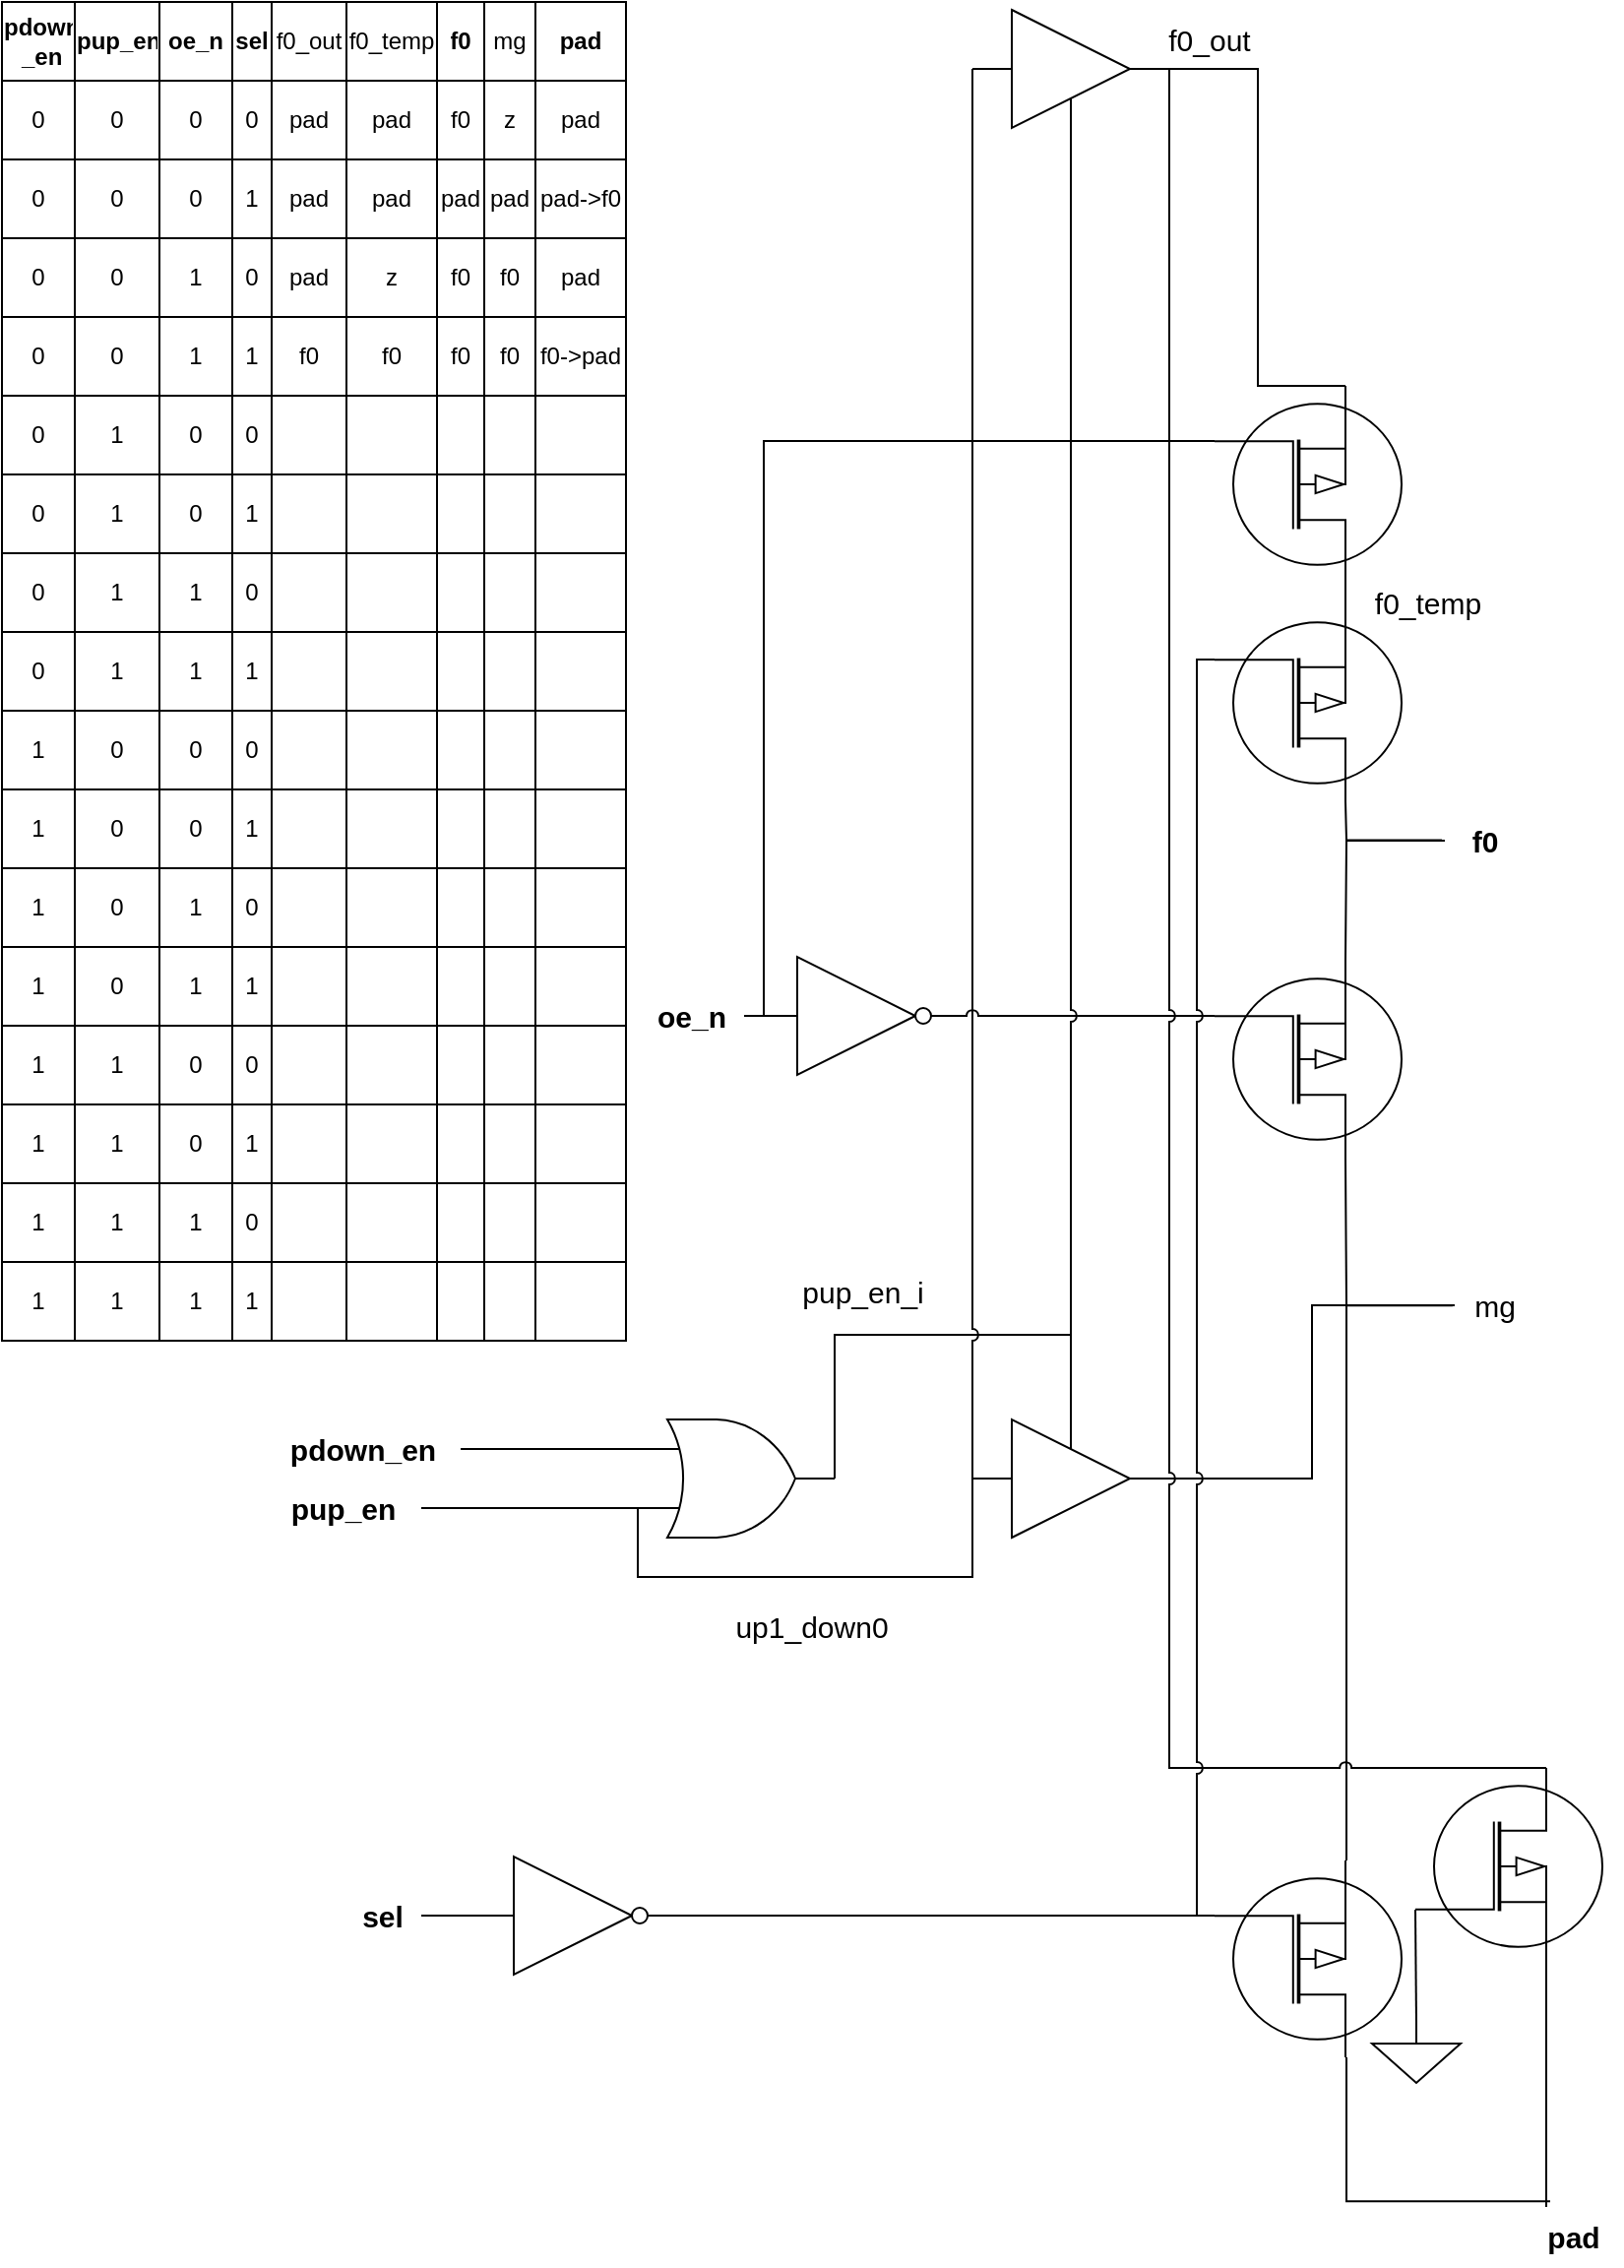 <mxfile version="21.3.7" type="github">
  <diagram name="Page-1" id="8_Ol5ARYPN9jngc-X0_Y">
    <mxGraphModel dx="1165" dy="744" grid="1" gridSize="10" guides="1" tooltips="1" connect="1" arrows="1" fold="1" page="1" pageScale="1" pageWidth="827" pageHeight="1169" math="0" shadow="0">
      <root>
        <mxCell id="0" />
        <mxCell id="1" parent="0" />
        <mxCell id="P5K-hXNA6Evzv9LcCiTs-34" style="edgeStyle=orthogonalEdgeStyle;rounded=0;orthogonalLoop=1;jettySize=auto;html=1;endArrow=none;endFill=0;entryX=1;entryY=0.5;entryDx=0;entryDy=0;entryPerimeter=0;exitX=0.5;exitY=0.75;exitDx=0;exitDy=0;exitPerimeter=0;jumpStyle=arc;" parent="1" source="pU5FQJCuxX4ay9xl84Ui-5" target="P5K-hXNA6Evzv9LcCiTs-2" edge="1">
          <mxGeometry relative="1" as="geometry">
            <mxPoint x="586" y="687" as="targetPoint" />
            <Array as="points">
              <mxPoint x="546" y="687" />
              <mxPoint x="426" y="687" />
            </Array>
            <mxPoint x="546" y="730" as="sourcePoint" />
          </mxGeometry>
        </mxCell>
        <mxCell id="pU5FQJCuxX4ay9xl84Ui-9" style="edgeStyle=elbowEdgeStyle;rounded=0;orthogonalLoop=1;jettySize=auto;html=1;exitX=0;exitY=0.75;exitDx=0;exitDy=0;exitPerimeter=0;entryX=0;entryY=0.5;entryDx=0;entryDy=0;entryPerimeter=0;endArrow=none;endFill=0;" edge="1" parent="1" source="P5K-hXNA6Evzv9LcCiTs-2" target="pU5FQJCuxX4ay9xl84Ui-5">
          <mxGeometry relative="1" as="geometry">
            <Array as="points">
              <mxPoint x="460" y="810" />
            </Array>
          </mxGeometry>
        </mxCell>
        <mxCell id="P5K-hXNA6Evzv9LcCiTs-2" value="" style="verticalLabelPosition=bottom;shadow=0;dashed=0;align=center;html=1;verticalAlign=top;shape=mxgraph.electrical.logic_gates.logic_gate;operation=or;" parent="1" vertex="1">
          <mxGeometry x="326" y="730" width="100" height="60" as="geometry" />
        </mxCell>
        <mxCell id="pU5FQJCuxX4ay9xl84Ui-11" style="edgeStyle=elbowEdgeStyle;rounded=0;orthogonalLoop=1;jettySize=auto;html=1;exitX=0.7;exitY=0;exitDx=0;exitDy=0;exitPerimeter=0;entryX=-0.027;entryY=0.503;entryDx=0;entryDy=0;entryPerimeter=0;endArrow=none;endFill=0;jumpStyle=arc;" edge="1" parent="1" source="P5K-hXNA6Evzv9LcCiTs-5" target="P5K-hXNA6Evzv9LcCiTs-17">
          <mxGeometry relative="1" as="geometry">
            <Array as="points">
              <mxPoint x="686" y="640" />
            </Array>
          </mxGeometry>
        </mxCell>
        <mxCell id="pU5FQJCuxX4ay9xl84Ui-12" style="edgeStyle=elbowEdgeStyle;rounded=0;orthogonalLoop=1;jettySize=auto;html=1;exitX=0.7;exitY=1;exitDx=0;exitDy=0;exitPerimeter=0;jumpStyle=arc;endArrow=none;endFill=0;" edge="1" parent="1" source="P5K-hXNA6Evzv9LcCiTs-5" target="P5K-hXNA6Evzv9LcCiTs-19">
          <mxGeometry relative="1" as="geometry">
            <Array as="points">
              <mxPoint x="686" y="470" />
            </Array>
          </mxGeometry>
        </mxCell>
        <mxCell id="P5K-hXNA6Evzv9LcCiTs-5" value="" style="verticalLabelPosition=bottom;shadow=0;dashed=0;align=center;html=1;verticalAlign=top;shape=mxgraph.electrical.mosfets1.p-channel_mosfet_1;direction=west;portConstraintRotation=0;flipH=1;" parent="1" vertex="1">
          <mxGeometry x="619" y="497" width="95" height="100" as="geometry" />
        </mxCell>
        <mxCell id="P5K-hXNA6Evzv9LcCiTs-11" style="edgeStyle=orthogonalEdgeStyle;rounded=0;orthogonalLoop=1;jettySize=auto;html=1;entryX=0;entryY=0.25;entryDx=0;entryDy=0;entryPerimeter=0;endArrow=none;endFill=0;" parent="1" source="P5K-hXNA6Evzv9LcCiTs-9" target="P5K-hXNA6Evzv9LcCiTs-2" edge="1">
          <mxGeometry relative="1" as="geometry" />
        </mxCell>
        <mxCell id="P5K-hXNA6Evzv9LcCiTs-9" value="pdown_en" style="text;html=1;align=center;verticalAlign=middle;resizable=0;points=[];autosize=1;strokeColor=none;fillColor=none;fontSize=15;fontStyle=1" parent="1" vertex="1">
          <mxGeometry x="136" y="730" width="100" height="30" as="geometry" />
        </mxCell>
        <mxCell id="P5K-hXNA6Evzv9LcCiTs-12" style="edgeStyle=orthogonalEdgeStyle;rounded=0;orthogonalLoop=1;jettySize=auto;html=1;entryX=0;entryY=0.75;entryDx=0;entryDy=0;entryPerimeter=0;endArrow=none;endFill=0;" parent="1" source="P5K-hXNA6Evzv9LcCiTs-10" target="P5K-hXNA6Evzv9LcCiTs-2" edge="1">
          <mxGeometry relative="1" as="geometry" />
        </mxCell>
        <mxCell id="pU5FQJCuxX4ay9xl84Ui-8" style="edgeStyle=elbowEdgeStyle;rounded=0;orthogonalLoop=1;jettySize=auto;html=1;entryX=0;entryY=0.5;entryDx=0;entryDy=0;entryPerimeter=0;exitX=0;exitY=0.75;exitDx=0;exitDy=0;exitPerimeter=0;endArrow=none;endFill=0;jumpStyle=arc;" edge="1" parent="1" source="P5K-hXNA6Evzv9LcCiTs-2" target="pU5FQJCuxX4ay9xl84Ui-4">
          <mxGeometry relative="1" as="geometry">
            <Array as="points">
              <mxPoint x="390" y="810" />
              <mxPoint x="240" y="775" />
              <mxPoint x="450" y="830" />
            </Array>
          </mxGeometry>
        </mxCell>
        <mxCell id="P5K-hXNA6Evzv9LcCiTs-10" value="pup_en" style="text;html=1;align=center;verticalAlign=middle;resizable=0;points=[];autosize=1;strokeColor=none;fillColor=none;fontSize=15;fontStyle=1" parent="1" vertex="1">
          <mxGeometry x="136" y="760" width="80" height="30" as="geometry" />
        </mxCell>
        <mxCell id="P5K-hXNA6Evzv9LcCiTs-64" style="edgeStyle=elbowEdgeStyle;rounded=0;orthogonalLoop=1;jettySize=auto;html=1;entryX=0.7;entryY=1;entryDx=0;entryDy=0;entryPerimeter=0;endArrow=none;endFill=0;" parent="1" source="P5K-hXNA6Evzv9LcCiTs-17" target="P5K-hXNA6Evzv9LcCiTs-46" edge="1">
          <mxGeometry relative="1" as="geometry">
            <Array as="points">
              <mxPoint x="686" y="817" />
            </Array>
          </mxGeometry>
        </mxCell>
        <mxCell id="P5K-hXNA6Evzv9LcCiTs-65" style="edgeStyle=elbowEdgeStyle;rounded=0;orthogonalLoop=1;jettySize=auto;html=1;entryX=1;entryY=0.5;entryDx=0;entryDy=0;endArrow=none;endFill=0;entryPerimeter=0;" parent="1" source="P5K-hXNA6Evzv9LcCiTs-17" target="pU5FQJCuxX4ay9xl84Ui-5" edge="1">
          <mxGeometry relative="1" as="geometry">
            <mxPoint x="596" y="760" as="targetPoint" />
          </mxGeometry>
        </mxCell>
        <mxCell id="P5K-hXNA6Evzv9LcCiTs-17" value="&lt;span style=&quot;font-weight: normal;&quot;&gt;mg&lt;/span&gt;" style="text;html=1;align=center;verticalAlign=middle;resizable=0;points=[];autosize=1;strokeColor=none;fillColor=none;fontSize=15;fontStyle=1" parent="1" vertex="1">
          <mxGeometry x="741" y="657" width="40" height="30" as="geometry" />
        </mxCell>
        <mxCell id="P5K-hXNA6Evzv9LcCiTs-19" value="f0" style="text;html=1;align=center;verticalAlign=middle;resizable=0;points=[];autosize=1;strokeColor=none;fillColor=none;fontSize=15;fontStyle=1" parent="1" vertex="1">
          <mxGeometry x="736" y="421" width="40" height="30" as="geometry" />
        </mxCell>
        <mxCell id="P5K-hXNA6Evzv9LcCiTs-21" value="oe_n" style="text;html=1;align=center;verticalAlign=middle;resizable=0;points=[];autosize=1;strokeColor=none;fillColor=none;fontSize=15;fontStyle=1" parent="1" vertex="1">
          <mxGeometry x="323" y="510" width="60" height="30" as="geometry" />
        </mxCell>
        <mxCell id="P5K-hXNA6Evzv9LcCiTs-24" style="edgeStyle=orthogonalEdgeStyle;rounded=0;orthogonalLoop=1;jettySize=auto;html=1;entryX=0;entryY=0.72;entryDx=0;entryDy=0;entryPerimeter=0;endArrow=none;endFill=0;jumpStyle=arc;" parent="1" source="P5K-hXNA6Evzv9LcCiTs-22" target="P5K-hXNA6Evzv9LcCiTs-5" edge="1">
          <mxGeometry relative="1" as="geometry" />
        </mxCell>
        <mxCell id="pU5FQJCuxX4ay9xl84Ui-19" style="edgeStyle=elbowEdgeStyle;rounded=0;orthogonalLoop=1;jettySize=auto;html=1;exitX=0;exitY=0.5;exitDx=0;exitDy=0;exitPerimeter=0;entryX=0.95;entryY=0.5;entryDx=0;entryDy=0;entryPerimeter=0;endArrow=none;endFill=0;" edge="1" parent="1" source="P5K-hXNA6Evzv9LcCiTs-22" target="P5K-hXNA6Evzv9LcCiTs-21">
          <mxGeometry relative="1" as="geometry" />
        </mxCell>
        <mxCell id="P5K-hXNA6Evzv9LcCiTs-22" value="" style="verticalLabelPosition=bottom;shadow=0;dashed=0;align=center;html=1;verticalAlign=top;shape=mxgraph.electrical.logic_gates.inverter_2" parent="1" vertex="1">
          <mxGeometry x="390" y="495" width="100" height="60" as="geometry" />
        </mxCell>
        <mxCell id="P5K-hXNA6Evzv9LcCiTs-28" value="&lt;span style=&quot;font-weight: normal;&quot;&gt;up1_down0&lt;/span&gt;" style="text;html=1;align=center;verticalAlign=middle;resizable=0;points=[];autosize=1;strokeColor=none;fillColor=none;fontSize=15;fontStyle=1" parent="1" vertex="1">
          <mxGeometry x="364" y="820" width="100" height="30" as="geometry" />
        </mxCell>
        <mxCell id="P5K-hXNA6Evzv9LcCiTs-36" value="&lt;span style=&quot;font-weight: normal;&quot;&gt;pup_en_i&lt;/span&gt;" style="text;html=1;align=center;verticalAlign=middle;resizable=0;points=[];autosize=1;strokeColor=none;fillColor=none;fontSize=15;fontStyle=1" parent="1" vertex="1">
          <mxGeometry x="395" y="650" width="90" height="30" as="geometry" />
        </mxCell>
        <mxCell id="P5K-hXNA6Evzv9LcCiTs-46" value="" style="verticalLabelPosition=bottom;shadow=0;dashed=0;align=center;html=1;verticalAlign=top;shape=mxgraph.electrical.mosfets1.p-channel_mosfet_1;direction=west;portConstraintRotation=0;flipH=1;" parent="1" vertex="1">
          <mxGeometry x="619" y="954" width="95" height="100" as="geometry" />
        </mxCell>
        <mxCell id="P5K-hXNA6Evzv9LcCiTs-50" style="edgeStyle=orthogonalEdgeStyle;rounded=0;orthogonalLoop=1;jettySize=auto;html=1;entryX=0;entryY=0.5;entryDx=0;entryDy=0;entryPerimeter=0;endArrow=none;endFill=0;" parent="1" source="P5K-hXNA6Evzv9LcCiTs-51" target="P5K-hXNA6Evzv9LcCiTs-53" edge="1">
          <mxGeometry relative="1" as="geometry" />
        </mxCell>
        <mxCell id="P5K-hXNA6Evzv9LcCiTs-51" value="sel" style="text;html=1;align=center;verticalAlign=middle;resizable=0;points=[];autosize=1;strokeColor=none;fillColor=none;fontSize=15;fontStyle=1" parent="1" vertex="1">
          <mxGeometry x="176" y="967" width="40" height="30" as="geometry" />
        </mxCell>
        <mxCell id="P5K-hXNA6Evzv9LcCiTs-52" style="edgeStyle=orthogonalEdgeStyle;rounded=0;orthogonalLoop=1;jettySize=auto;html=1;entryX=0;entryY=0.72;entryDx=0;entryDy=0;entryPerimeter=0;endArrow=none;endFill=0;jumpStyle=arc;" parent="1" source="P5K-hXNA6Evzv9LcCiTs-53" target="P5K-hXNA6Evzv9LcCiTs-46" edge="1">
          <mxGeometry relative="1" as="geometry" />
        </mxCell>
        <mxCell id="P5K-hXNA6Evzv9LcCiTs-53" value="" style="verticalLabelPosition=bottom;shadow=0;dashed=0;align=center;html=1;verticalAlign=top;shape=mxgraph.electrical.logic_gates.inverter_2" parent="1" vertex="1">
          <mxGeometry x="246" y="952" width="100" height="60" as="geometry" />
        </mxCell>
        <mxCell id="P5K-hXNA6Evzv9LcCiTs-220" style="edgeStyle=elbowEdgeStyle;rounded=0;orthogonalLoop=1;jettySize=auto;html=1;entryX=0.7;entryY=1;entryDx=0;entryDy=0;entryPerimeter=0;endArrow=none;endFill=0;" parent="1" source="P5K-hXNA6Evzv9LcCiTs-58" target="P5K-hXNA6Evzv9LcCiTs-71" edge="1">
          <mxGeometry relative="1" as="geometry" />
        </mxCell>
        <mxCell id="P5K-hXNA6Evzv9LcCiTs-221" style="edgeStyle=elbowEdgeStyle;rounded=0;orthogonalLoop=1;jettySize=auto;html=1;entryX=0.7;entryY=0;entryDx=0;entryDy=0;entryPerimeter=0;endArrow=none;endFill=0;exitX=0.27;exitY=-0.094;exitDx=0;exitDy=0;exitPerimeter=0;" parent="1" source="P5K-hXNA6Evzv9LcCiTs-58" target="P5K-hXNA6Evzv9LcCiTs-46" edge="1">
          <mxGeometry relative="1" as="geometry">
            <Array as="points">
              <mxPoint x="686" y="1100" />
            </Array>
          </mxGeometry>
        </mxCell>
        <mxCell id="P5K-hXNA6Evzv9LcCiTs-58" value="pad" style="text;html=1;align=center;verticalAlign=middle;resizable=0;points=[];autosize=1;strokeColor=none;fillColor=none;fontSize=15;fontStyle=1" parent="1" vertex="1">
          <mxGeometry x="776" y="1130" width="50" height="30" as="geometry" />
        </mxCell>
        <mxCell id="P5K-hXNA6Evzv9LcCiTs-68" style="edgeStyle=elbowEdgeStyle;rounded=0;orthogonalLoop=1;jettySize=auto;html=1;endArrow=none;endFill=0;jumpStyle=arc;exitX=0.5;exitY=0.75;exitDx=0;exitDy=0;exitPerimeter=0;" parent="1" source="pU5FQJCuxX4ay9xl84Ui-4" edge="1">
          <mxGeometry relative="1" as="geometry">
            <mxPoint x="546" y="687" as="targetPoint" />
            <mxPoint x="546" y="74" as="sourcePoint" />
          </mxGeometry>
        </mxCell>
        <mxCell id="P5K-hXNA6Evzv9LcCiTs-75" style="edgeStyle=elbowEdgeStyle;rounded=0;orthogonalLoop=1;jettySize=auto;html=1;entryX=0.7;entryY=0;entryDx=0;entryDy=0;entryPerimeter=0;jumpStyle=arc;endArrow=none;endFill=0;exitX=1;exitY=0.5;exitDx=0;exitDy=0;exitPerimeter=0;" parent="1" source="pU5FQJCuxX4ay9xl84Ui-4" target="P5K-hXNA6Evzv9LcCiTs-71" edge="1">
          <mxGeometry relative="1" as="geometry">
            <Array as="points">
              <mxPoint x="596" y="480" />
            </Array>
            <mxPoint x="596" y="44" as="sourcePoint" />
          </mxGeometry>
        </mxCell>
        <mxCell id="P5K-hXNA6Evzv9LcCiTs-70" value="f0_out" style="text;html=1;align=center;verticalAlign=middle;resizable=0;points=[];autosize=1;strokeColor=none;fillColor=none;fontSize=15;" parent="1" vertex="1">
          <mxGeometry x="581" y="14" width="70" height="30" as="geometry" />
        </mxCell>
        <mxCell id="pU5FQJCuxX4ay9xl84Ui-13" style="edgeStyle=elbowEdgeStyle;rounded=0;orthogonalLoop=1;jettySize=auto;html=1;exitX=0;exitY=0.72;exitDx=0;exitDy=0;exitPerimeter=0;entryX=0.5;entryY=0;entryDx=0;entryDy=0;entryPerimeter=0;jumpStyle=arc;endArrow=none;endFill=0;" edge="1" parent="1" source="P5K-hXNA6Evzv9LcCiTs-71" target="P5K-hXNA6Evzv9LcCiTs-72">
          <mxGeometry relative="1" as="geometry" />
        </mxCell>
        <mxCell id="P5K-hXNA6Evzv9LcCiTs-71" value="" style="verticalLabelPosition=bottom;shadow=0;dashed=0;align=center;html=1;verticalAlign=top;shape=mxgraph.electrical.mosfets1.p-channel_mosfet_1;" parent="1" vertex="1">
          <mxGeometry x="721" y="907" width="95" height="100" as="geometry" />
        </mxCell>
        <mxCell id="P5K-hXNA6Evzv9LcCiTs-72" value="" style="pointerEvents=1;verticalLabelPosition=bottom;shadow=0;dashed=0;align=center;html=1;verticalAlign=top;shape=mxgraph.electrical.signal_sources.signal_ground;" parent="1" vertex="1">
          <mxGeometry x="699" y="1037" width="45" height="30" as="geometry" />
        </mxCell>
        <mxCell id="P5K-hXNA6Evzv9LcCiTs-80" style="edgeStyle=elbowEdgeStyle;rounded=0;orthogonalLoop=1;jettySize=auto;html=1;exitX=0.7;exitY=0;exitDx=0;exitDy=0;exitPerimeter=0;entryX=0.7;entryY=1;entryDx=0;entryDy=0;entryPerimeter=0;endArrow=none;endFill=0;" parent="1" source="P5K-hXNA6Evzv9LcCiTs-76" target="P5K-hXNA6Evzv9LcCiTs-79" edge="1">
          <mxGeometry relative="1" as="geometry" />
        </mxCell>
        <mxCell id="pU5FQJCuxX4ay9xl84Ui-15" style="edgeStyle=elbowEdgeStyle;rounded=0;orthogonalLoop=1;jettySize=auto;html=1;exitX=0.7;exitY=1;exitDx=0;exitDy=0;exitPerimeter=0;entryX=1;entryY=0.5;entryDx=0;entryDy=0;entryPerimeter=0;jumpStyle=none;endArrow=none;endFill=0;" edge="1" parent="1" source="P5K-hXNA6Evzv9LcCiTs-76" target="pU5FQJCuxX4ay9xl84Ui-4">
          <mxGeometry relative="1" as="geometry" />
        </mxCell>
        <mxCell id="pU5FQJCuxX4ay9xl84Ui-16" style="edgeStyle=elbowEdgeStyle;rounded=0;orthogonalLoop=1;jettySize=auto;html=1;exitX=0;exitY=0.72;exitDx=0;exitDy=0;exitPerimeter=0;entryX=0;entryY=0.5;entryDx=0;entryDy=0;entryPerimeter=0;endArrow=none;endFill=0;" edge="1" parent="1" source="P5K-hXNA6Evzv9LcCiTs-76" target="P5K-hXNA6Evzv9LcCiTs-22">
          <mxGeometry relative="1" as="geometry">
            <Array as="points">
              <mxPoint x="390" y="380" />
            </Array>
          </mxGeometry>
        </mxCell>
        <mxCell id="P5K-hXNA6Evzv9LcCiTs-76" value="" style="verticalLabelPosition=bottom;shadow=0;dashed=0;align=center;html=1;verticalAlign=top;shape=mxgraph.electrical.mosfets1.p-channel_mosfet_1;direction=west;portConstraintRotation=0;flipH=1;" parent="1" vertex="1">
          <mxGeometry x="619" y="205" width="95" height="100" as="geometry" />
        </mxCell>
        <mxCell id="P5K-hXNA6Evzv9LcCiTs-81" style="edgeStyle=elbowEdgeStyle;rounded=0;orthogonalLoop=1;jettySize=auto;html=1;exitX=0.7;exitY=0;exitDx=0;exitDy=0;exitPerimeter=0;endArrow=none;endFill=0;entryX=-0.038;entryY=0.491;entryDx=0;entryDy=0;entryPerimeter=0;jumpStyle=arc;" parent="1" source="P5K-hXNA6Evzv9LcCiTs-79" edge="1" target="P5K-hXNA6Evzv9LcCiTs-19">
          <mxGeometry relative="1" as="geometry">
            <mxPoint x="710" y="450" as="targetPoint" />
            <Array as="points">
              <mxPoint x="686" y="430" />
            </Array>
          </mxGeometry>
        </mxCell>
        <mxCell id="pU5FQJCuxX4ay9xl84Ui-10" style="edgeStyle=elbowEdgeStyle;rounded=0;orthogonalLoop=1;jettySize=auto;html=1;exitX=0;exitY=0.72;exitDx=0;exitDy=0;exitPerimeter=0;entryX=0;entryY=0.72;entryDx=0;entryDy=0;entryPerimeter=0;endArrow=none;endFill=0;jumpStyle=arc;" edge="1" parent="1" source="P5K-hXNA6Evzv9LcCiTs-79" target="P5K-hXNA6Evzv9LcCiTs-46">
          <mxGeometry relative="1" as="geometry">
            <Array as="points">
              <mxPoint x="610" y="470" />
              <mxPoint x="619" y="670" />
            </Array>
          </mxGeometry>
        </mxCell>
        <mxCell id="P5K-hXNA6Evzv9LcCiTs-79" value="" style="verticalLabelPosition=bottom;shadow=0;dashed=0;align=center;html=1;verticalAlign=top;shape=mxgraph.electrical.mosfets1.p-channel_mosfet_1;direction=west;portConstraintRotation=0;flipH=1;" parent="1" vertex="1">
          <mxGeometry x="619" y="316" width="95" height="100" as="geometry" />
        </mxCell>
        <mxCell id="P5K-hXNA6Evzv9LcCiTs-84" value="f0_temp" style="text;html=1;align=center;verticalAlign=middle;resizable=0;points=[];autosize=1;strokeColor=none;fillColor=none;fontSize=15;" parent="1" vertex="1">
          <mxGeometry x="686.5" y="300" width="80" height="30" as="geometry" />
        </mxCell>
        <mxCell id="P5K-hXNA6Evzv9LcCiTs-85" value="" style="shape=table;startSize=0;container=1;collapsible=0;childLayout=tableLayout;" parent="1" vertex="1">
          <mxGeometry x="3" y="10" width="317" height="680" as="geometry" />
        </mxCell>
        <mxCell id="P5K-hXNA6Evzv9LcCiTs-115" style="shape=tableRow;horizontal=0;startSize=0;swimlaneHead=0;swimlaneBody=0;strokeColor=inherit;top=0;left=0;bottom=0;right=0;collapsible=0;dropTarget=0;fillColor=none;points=[[0,0.5],[1,0.5]];portConstraint=eastwest;" parent="P5K-hXNA6Evzv9LcCiTs-85" vertex="1">
          <mxGeometry width="317" height="40" as="geometry" />
        </mxCell>
        <mxCell id="P5K-hXNA6Evzv9LcCiTs-116" value="&lt;b&gt;pdown&lt;br&gt;_en&lt;/b&gt;" style="shape=partialRectangle;html=1;whiteSpace=wrap;connectable=0;strokeColor=inherit;overflow=hidden;fillColor=none;top=0;left=0;bottom=0;right=0;pointerEvents=1;" parent="P5K-hXNA6Evzv9LcCiTs-115" vertex="1">
          <mxGeometry width="37" height="40" as="geometry">
            <mxRectangle width="37" height="40" as="alternateBounds" />
          </mxGeometry>
        </mxCell>
        <mxCell id="P5K-hXNA6Evzv9LcCiTs-118" value="&lt;b&gt;pup_en&lt;/b&gt;" style="shape=partialRectangle;html=1;whiteSpace=wrap;connectable=0;strokeColor=inherit;overflow=hidden;fillColor=none;top=0;left=0;bottom=0;right=0;pointerEvents=1;" parent="P5K-hXNA6Evzv9LcCiTs-115" vertex="1">
          <mxGeometry x="37" width="43" height="40" as="geometry">
            <mxRectangle width="43" height="40" as="alternateBounds" />
          </mxGeometry>
        </mxCell>
        <mxCell id="P5K-hXNA6Evzv9LcCiTs-119" value="&lt;b&gt;oe_n&lt;/b&gt;" style="shape=partialRectangle;html=1;whiteSpace=wrap;connectable=0;strokeColor=inherit;overflow=hidden;fillColor=none;top=0;left=0;bottom=0;right=0;pointerEvents=1;" parent="P5K-hXNA6Evzv9LcCiTs-115" vertex="1">
          <mxGeometry x="80" width="37" height="40" as="geometry">
            <mxRectangle width="37" height="40" as="alternateBounds" />
          </mxGeometry>
        </mxCell>
        <mxCell id="P5K-hXNA6Evzv9LcCiTs-120" value="&lt;b&gt;sel&lt;/b&gt;" style="shape=partialRectangle;html=1;whiteSpace=wrap;connectable=0;strokeColor=inherit;overflow=hidden;fillColor=none;top=0;left=0;bottom=0;right=0;pointerEvents=1;" parent="P5K-hXNA6Evzv9LcCiTs-115" vertex="1">
          <mxGeometry x="117" width="20" height="40" as="geometry">
            <mxRectangle width="20" height="40" as="alternateBounds" />
          </mxGeometry>
        </mxCell>
        <mxCell id="P5K-hXNA6Evzv9LcCiTs-126" value="f0_out" style="shape=partialRectangle;html=1;whiteSpace=wrap;connectable=0;strokeColor=inherit;overflow=hidden;fillColor=none;top=0;left=0;bottom=0;right=0;pointerEvents=1;" parent="P5K-hXNA6Evzv9LcCiTs-115" vertex="1">
          <mxGeometry x="137" width="38" height="40" as="geometry">
            <mxRectangle width="38" height="40" as="alternateBounds" />
          </mxGeometry>
        </mxCell>
        <mxCell id="P5K-hXNA6Evzv9LcCiTs-131" value="f0_temp" style="shape=partialRectangle;html=1;whiteSpace=wrap;connectable=0;strokeColor=inherit;overflow=hidden;fillColor=none;top=0;left=0;bottom=0;right=0;pointerEvents=1;" parent="P5K-hXNA6Evzv9LcCiTs-115" vertex="1">
          <mxGeometry x="175" width="46" height="40" as="geometry">
            <mxRectangle width="46" height="40" as="alternateBounds" />
          </mxGeometry>
        </mxCell>
        <mxCell id="P5K-hXNA6Evzv9LcCiTs-222" value="&lt;b&gt;f0&lt;/b&gt;" style="shape=partialRectangle;html=1;whiteSpace=wrap;connectable=0;strokeColor=inherit;overflow=hidden;fillColor=none;top=0;left=0;bottom=0;right=0;pointerEvents=1;" parent="P5K-hXNA6Evzv9LcCiTs-115" vertex="1">
          <mxGeometry x="221" width="24" height="40" as="geometry">
            <mxRectangle width="24" height="40" as="alternateBounds" />
          </mxGeometry>
        </mxCell>
        <mxCell id="P5K-hXNA6Evzv9LcCiTs-239" value="mg" style="shape=partialRectangle;html=1;whiteSpace=wrap;connectable=0;strokeColor=inherit;overflow=hidden;fillColor=none;top=0;left=0;bottom=0;right=0;pointerEvents=1;" parent="P5K-hXNA6Evzv9LcCiTs-115" vertex="1">
          <mxGeometry x="245" width="26" height="40" as="geometry">
            <mxRectangle width="26" height="40" as="alternateBounds" />
          </mxGeometry>
        </mxCell>
        <mxCell id="P5K-hXNA6Evzv9LcCiTs-256" value="&lt;b&gt;pad&lt;/b&gt;" style="shape=partialRectangle;html=1;whiteSpace=wrap;connectable=0;strokeColor=inherit;overflow=hidden;fillColor=none;top=0;left=0;bottom=0;right=0;pointerEvents=1;" parent="P5K-hXNA6Evzv9LcCiTs-115" vertex="1">
          <mxGeometry x="271" width="46" height="40" as="geometry">
            <mxRectangle width="46" height="40" as="alternateBounds" />
          </mxGeometry>
        </mxCell>
        <mxCell id="P5K-hXNA6Evzv9LcCiTs-86" value="" style="shape=tableRow;horizontal=0;startSize=0;swimlaneHead=0;swimlaneBody=0;strokeColor=inherit;top=0;left=0;bottom=0;right=0;collapsible=0;dropTarget=0;fillColor=none;points=[[0,0.5],[1,0.5]];portConstraint=eastwest;" parent="P5K-hXNA6Evzv9LcCiTs-85" vertex="1">
          <mxGeometry y="40" width="317" height="40" as="geometry" />
        </mxCell>
        <mxCell id="P5K-hXNA6Evzv9LcCiTs-87" value="0" style="shape=partialRectangle;html=1;whiteSpace=wrap;connectable=0;strokeColor=inherit;overflow=hidden;fillColor=none;top=0;left=0;bottom=0;right=0;pointerEvents=1;" parent="P5K-hXNA6Evzv9LcCiTs-86" vertex="1">
          <mxGeometry width="37" height="40" as="geometry">
            <mxRectangle width="37" height="40" as="alternateBounds" />
          </mxGeometry>
        </mxCell>
        <mxCell id="P5K-hXNA6Evzv9LcCiTs-89" value="0" style="shape=partialRectangle;html=1;whiteSpace=wrap;connectable=0;strokeColor=inherit;overflow=hidden;fillColor=none;top=0;left=0;bottom=0;right=0;pointerEvents=1;" parent="P5K-hXNA6Evzv9LcCiTs-86" vertex="1">
          <mxGeometry x="37" width="43" height="40" as="geometry">
            <mxRectangle width="43" height="40" as="alternateBounds" />
          </mxGeometry>
        </mxCell>
        <mxCell id="P5K-hXNA6Evzv9LcCiTs-90" value="0" style="shape=partialRectangle;html=1;whiteSpace=wrap;connectable=0;strokeColor=inherit;overflow=hidden;fillColor=none;top=0;left=0;bottom=0;right=0;pointerEvents=1;" parent="P5K-hXNA6Evzv9LcCiTs-86" vertex="1">
          <mxGeometry x="80" width="37" height="40" as="geometry">
            <mxRectangle width="37" height="40" as="alternateBounds" />
          </mxGeometry>
        </mxCell>
        <mxCell id="P5K-hXNA6Evzv9LcCiTs-121" value="0" style="shape=partialRectangle;html=1;whiteSpace=wrap;connectable=0;strokeColor=inherit;overflow=hidden;fillColor=none;top=0;left=0;bottom=0;right=0;pointerEvents=1;" parent="P5K-hXNA6Evzv9LcCiTs-86" vertex="1">
          <mxGeometry x="117" width="20" height="40" as="geometry">
            <mxRectangle width="20" height="40" as="alternateBounds" />
          </mxGeometry>
        </mxCell>
        <mxCell id="P5K-hXNA6Evzv9LcCiTs-127" value="pad" style="shape=partialRectangle;html=1;whiteSpace=wrap;connectable=0;strokeColor=inherit;overflow=hidden;fillColor=none;top=0;left=0;bottom=0;right=0;pointerEvents=1;" parent="P5K-hXNA6Evzv9LcCiTs-86" vertex="1">
          <mxGeometry x="137" width="38" height="40" as="geometry">
            <mxRectangle width="38" height="40" as="alternateBounds" />
          </mxGeometry>
        </mxCell>
        <mxCell id="P5K-hXNA6Evzv9LcCiTs-132" value="pad" style="shape=partialRectangle;html=1;whiteSpace=wrap;connectable=0;strokeColor=inherit;overflow=hidden;fillColor=none;top=0;left=0;bottom=0;right=0;pointerEvents=1;" parent="P5K-hXNA6Evzv9LcCiTs-86" vertex="1">
          <mxGeometry x="175" width="46" height="40" as="geometry">
            <mxRectangle width="46" height="40" as="alternateBounds" />
          </mxGeometry>
        </mxCell>
        <mxCell id="P5K-hXNA6Evzv9LcCiTs-223" value="f0" style="shape=partialRectangle;html=1;whiteSpace=wrap;connectable=0;strokeColor=inherit;overflow=hidden;fillColor=none;top=0;left=0;bottom=0;right=0;pointerEvents=1;" parent="P5K-hXNA6Evzv9LcCiTs-86" vertex="1">
          <mxGeometry x="221" width="24" height="40" as="geometry">
            <mxRectangle width="24" height="40" as="alternateBounds" />
          </mxGeometry>
        </mxCell>
        <mxCell id="P5K-hXNA6Evzv9LcCiTs-240" value="z" style="shape=partialRectangle;html=1;whiteSpace=wrap;connectable=0;strokeColor=inherit;overflow=hidden;fillColor=none;top=0;left=0;bottom=0;right=0;pointerEvents=1;" parent="P5K-hXNA6Evzv9LcCiTs-86" vertex="1">
          <mxGeometry x="245" width="26" height="40" as="geometry">
            <mxRectangle width="26" height="40" as="alternateBounds" />
          </mxGeometry>
        </mxCell>
        <mxCell id="P5K-hXNA6Evzv9LcCiTs-257" value="pad" style="shape=partialRectangle;html=1;whiteSpace=wrap;connectable=0;strokeColor=inherit;overflow=hidden;fillColor=none;top=0;left=0;bottom=0;right=0;pointerEvents=1;" parent="P5K-hXNA6Evzv9LcCiTs-86" vertex="1">
          <mxGeometry x="271" width="46" height="40" as="geometry">
            <mxRectangle width="46" height="40" as="alternateBounds" />
          </mxGeometry>
        </mxCell>
        <mxCell id="P5K-hXNA6Evzv9LcCiTs-91" value="" style="shape=tableRow;horizontal=0;startSize=0;swimlaneHead=0;swimlaneBody=0;strokeColor=inherit;top=0;left=0;bottom=0;right=0;collapsible=0;dropTarget=0;fillColor=none;points=[[0,0.5],[1,0.5]];portConstraint=eastwest;" parent="P5K-hXNA6Evzv9LcCiTs-85" vertex="1">
          <mxGeometry y="80" width="317" height="40" as="geometry" />
        </mxCell>
        <mxCell id="P5K-hXNA6Evzv9LcCiTs-92" value="0" style="shape=partialRectangle;html=1;whiteSpace=wrap;connectable=0;strokeColor=inherit;overflow=hidden;fillColor=none;top=0;left=0;bottom=0;right=0;pointerEvents=1;" parent="P5K-hXNA6Evzv9LcCiTs-91" vertex="1">
          <mxGeometry width="37" height="40" as="geometry">
            <mxRectangle width="37" height="40" as="alternateBounds" />
          </mxGeometry>
        </mxCell>
        <mxCell id="P5K-hXNA6Evzv9LcCiTs-94" value="0" style="shape=partialRectangle;html=1;whiteSpace=wrap;connectable=0;strokeColor=inherit;overflow=hidden;fillColor=none;top=0;left=0;bottom=0;right=0;pointerEvents=1;" parent="P5K-hXNA6Evzv9LcCiTs-91" vertex="1">
          <mxGeometry x="37" width="43" height="40" as="geometry">
            <mxRectangle width="43" height="40" as="alternateBounds" />
          </mxGeometry>
        </mxCell>
        <mxCell id="P5K-hXNA6Evzv9LcCiTs-95" value="0" style="shape=partialRectangle;html=1;whiteSpace=wrap;connectable=0;strokeColor=inherit;overflow=hidden;fillColor=none;top=0;left=0;bottom=0;right=0;pointerEvents=1;" parent="P5K-hXNA6Evzv9LcCiTs-91" vertex="1">
          <mxGeometry x="80" width="37" height="40" as="geometry">
            <mxRectangle width="37" height="40" as="alternateBounds" />
          </mxGeometry>
        </mxCell>
        <mxCell id="P5K-hXNA6Evzv9LcCiTs-122" value="1" style="shape=partialRectangle;html=1;whiteSpace=wrap;connectable=0;strokeColor=inherit;overflow=hidden;fillColor=none;top=0;left=0;bottom=0;right=0;pointerEvents=1;" parent="P5K-hXNA6Evzv9LcCiTs-91" vertex="1">
          <mxGeometry x="117" width="20" height="40" as="geometry">
            <mxRectangle width="20" height="40" as="alternateBounds" />
          </mxGeometry>
        </mxCell>
        <mxCell id="P5K-hXNA6Evzv9LcCiTs-128" value="pad" style="shape=partialRectangle;html=1;whiteSpace=wrap;connectable=0;strokeColor=inherit;overflow=hidden;fillColor=none;top=0;left=0;bottom=0;right=0;pointerEvents=1;" parent="P5K-hXNA6Evzv9LcCiTs-91" vertex="1">
          <mxGeometry x="137" width="38" height="40" as="geometry">
            <mxRectangle width="38" height="40" as="alternateBounds" />
          </mxGeometry>
        </mxCell>
        <mxCell id="P5K-hXNA6Evzv9LcCiTs-133" value="pad" style="shape=partialRectangle;html=1;whiteSpace=wrap;connectable=0;strokeColor=inherit;overflow=hidden;fillColor=none;top=0;left=0;bottom=0;right=0;pointerEvents=1;" parent="P5K-hXNA6Evzv9LcCiTs-91" vertex="1">
          <mxGeometry x="175" width="46" height="40" as="geometry">
            <mxRectangle width="46" height="40" as="alternateBounds" />
          </mxGeometry>
        </mxCell>
        <mxCell id="P5K-hXNA6Evzv9LcCiTs-224" value="pad" style="shape=partialRectangle;html=1;whiteSpace=wrap;connectable=0;strokeColor=inherit;overflow=hidden;fillColor=none;top=0;left=0;bottom=0;right=0;pointerEvents=1;" parent="P5K-hXNA6Evzv9LcCiTs-91" vertex="1">
          <mxGeometry x="221" width="24" height="40" as="geometry">
            <mxRectangle width="24" height="40" as="alternateBounds" />
          </mxGeometry>
        </mxCell>
        <mxCell id="P5K-hXNA6Evzv9LcCiTs-241" value="pad" style="shape=partialRectangle;html=1;whiteSpace=wrap;connectable=0;strokeColor=inherit;overflow=hidden;fillColor=none;top=0;left=0;bottom=0;right=0;pointerEvents=1;" parent="P5K-hXNA6Evzv9LcCiTs-91" vertex="1">
          <mxGeometry x="245" width="26" height="40" as="geometry">
            <mxRectangle width="26" height="40" as="alternateBounds" />
          </mxGeometry>
        </mxCell>
        <mxCell id="P5K-hXNA6Evzv9LcCiTs-258" value="pad-&amp;gt;f0" style="shape=partialRectangle;html=1;whiteSpace=wrap;connectable=0;strokeColor=inherit;overflow=hidden;fillColor=none;top=0;left=0;bottom=0;right=0;pointerEvents=1;" parent="P5K-hXNA6Evzv9LcCiTs-91" vertex="1">
          <mxGeometry x="271" width="46" height="40" as="geometry">
            <mxRectangle width="46" height="40" as="alternateBounds" />
          </mxGeometry>
        </mxCell>
        <mxCell id="P5K-hXNA6Evzv9LcCiTs-96" value="" style="shape=tableRow;horizontal=0;startSize=0;swimlaneHead=0;swimlaneBody=0;strokeColor=inherit;top=0;left=0;bottom=0;right=0;collapsible=0;dropTarget=0;fillColor=none;points=[[0,0.5],[1,0.5]];portConstraint=eastwest;" parent="P5K-hXNA6Evzv9LcCiTs-85" vertex="1">
          <mxGeometry y="120" width="317" height="40" as="geometry" />
        </mxCell>
        <mxCell id="P5K-hXNA6Evzv9LcCiTs-97" value="0" style="shape=partialRectangle;html=1;whiteSpace=wrap;connectable=0;strokeColor=inherit;overflow=hidden;fillColor=none;top=0;left=0;bottom=0;right=0;pointerEvents=1;" parent="P5K-hXNA6Evzv9LcCiTs-96" vertex="1">
          <mxGeometry width="37" height="40" as="geometry">
            <mxRectangle width="37" height="40" as="alternateBounds" />
          </mxGeometry>
        </mxCell>
        <mxCell id="P5K-hXNA6Evzv9LcCiTs-99" value="0" style="shape=partialRectangle;html=1;whiteSpace=wrap;connectable=0;strokeColor=inherit;overflow=hidden;fillColor=none;top=0;left=0;bottom=0;right=0;pointerEvents=1;" parent="P5K-hXNA6Evzv9LcCiTs-96" vertex="1">
          <mxGeometry x="37" width="43" height="40" as="geometry">
            <mxRectangle width="43" height="40" as="alternateBounds" />
          </mxGeometry>
        </mxCell>
        <mxCell id="P5K-hXNA6Evzv9LcCiTs-100" value="1" style="shape=partialRectangle;html=1;whiteSpace=wrap;connectable=0;strokeColor=inherit;overflow=hidden;fillColor=none;top=0;left=0;bottom=0;right=0;pointerEvents=1;" parent="P5K-hXNA6Evzv9LcCiTs-96" vertex="1">
          <mxGeometry x="80" width="37" height="40" as="geometry">
            <mxRectangle width="37" height="40" as="alternateBounds" />
          </mxGeometry>
        </mxCell>
        <mxCell id="P5K-hXNA6Evzv9LcCiTs-123" value="0" style="shape=partialRectangle;html=1;whiteSpace=wrap;connectable=0;strokeColor=inherit;overflow=hidden;fillColor=none;top=0;left=0;bottom=0;right=0;pointerEvents=1;" parent="P5K-hXNA6Evzv9LcCiTs-96" vertex="1">
          <mxGeometry x="117" width="20" height="40" as="geometry">
            <mxRectangle width="20" height="40" as="alternateBounds" />
          </mxGeometry>
        </mxCell>
        <mxCell id="P5K-hXNA6Evzv9LcCiTs-129" value="pad" style="shape=partialRectangle;html=1;whiteSpace=wrap;connectable=0;strokeColor=inherit;overflow=hidden;fillColor=none;top=0;left=0;bottom=0;right=0;pointerEvents=1;" parent="P5K-hXNA6Evzv9LcCiTs-96" vertex="1">
          <mxGeometry x="137" width="38" height="40" as="geometry">
            <mxRectangle width="38" height="40" as="alternateBounds" />
          </mxGeometry>
        </mxCell>
        <mxCell id="P5K-hXNA6Evzv9LcCiTs-134" value="z" style="shape=partialRectangle;html=1;whiteSpace=wrap;connectable=0;strokeColor=inherit;overflow=hidden;fillColor=none;top=0;left=0;bottom=0;right=0;pointerEvents=1;" parent="P5K-hXNA6Evzv9LcCiTs-96" vertex="1">
          <mxGeometry x="175" width="46" height="40" as="geometry">
            <mxRectangle width="46" height="40" as="alternateBounds" />
          </mxGeometry>
        </mxCell>
        <mxCell id="P5K-hXNA6Evzv9LcCiTs-225" value="f0" style="shape=partialRectangle;html=1;whiteSpace=wrap;connectable=0;strokeColor=inherit;overflow=hidden;fillColor=none;top=0;left=0;bottom=0;right=0;pointerEvents=1;" parent="P5K-hXNA6Evzv9LcCiTs-96" vertex="1">
          <mxGeometry x="221" width="24" height="40" as="geometry">
            <mxRectangle width="24" height="40" as="alternateBounds" />
          </mxGeometry>
        </mxCell>
        <mxCell id="P5K-hXNA6Evzv9LcCiTs-242" value="f0" style="shape=partialRectangle;html=1;whiteSpace=wrap;connectable=0;strokeColor=inherit;overflow=hidden;fillColor=none;top=0;left=0;bottom=0;right=0;pointerEvents=1;" parent="P5K-hXNA6Evzv9LcCiTs-96" vertex="1">
          <mxGeometry x="245" width="26" height="40" as="geometry">
            <mxRectangle width="26" height="40" as="alternateBounds" />
          </mxGeometry>
        </mxCell>
        <mxCell id="P5K-hXNA6Evzv9LcCiTs-259" value="pad" style="shape=partialRectangle;html=1;whiteSpace=wrap;connectable=0;strokeColor=inherit;overflow=hidden;fillColor=none;top=0;left=0;bottom=0;right=0;pointerEvents=1;" parent="P5K-hXNA6Evzv9LcCiTs-96" vertex="1">
          <mxGeometry x="271" width="46" height="40" as="geometry">
            <mxRectangle width="46" height="40" as="alternateBounds" />
          </mxGeometry>
        </mxCell>
        <mxCell id="P5K-hXNA6Evzv9LcCiTs-101" style="shape=tableRow;horizontal=0;startSize=0;swimlaneHead=0;swimlaneBody=0;strokeColor=inherit;top=0;left=0;bottom=0;right=0;collapsible=0;dropTarget=0;fillColor=none;points=[[0,0.5],[1,0.5]];portConstraint=eastwest;" parent="P5K-hXNA6Evzv9LcCiTs-85" vertex="1">
          <mxGeometry y="160" width="317" height="40" as="geometry" />
        </mxCell>
        <mxCell id="P5K-hXNA6Evzv9LcCiTs-102" value="0" style="shape=partialRectangle;html=1;whiteSpace=wrap;connectable=0;strokeColor=inherit;overflow=hidden;fillColor=none;top=0;left=0;bottom=0;right=0;pointerEvents=1;" parent="P5K-hXNA6Evzv9LcCiTs-101" vertex="1">
          <mxGeometry width="37" height="40" as="geometry">
            <mxRectangle width="37" height="40" as="alternateBounds" />
          </mxGeometry>
        </mxCell>
        <mxCell id="P5K-hXNA6Evzv9LcCiTs-104" value="0" style="shape=partialRectangle;html=1;whiteSpace=wrap;connectable=0;strokeColor=inherit;overflow=hidden;fillColor=none;top=0;left=0;bottom=0;right=0;pointerEvents=1;" parent="P5K-hXNA6Evzv9LcCiTs-101" vertex="1">
          <mxGeometry x="37" width="43" height="40" as="geometry">
            <mxRectangle width="43" height="40" as="alternateBounds" />
          </mxGeometry>
        </mxCell>
        <mxCell id="P5K-hXNA6Evzv9LcCiTs-105" value="1" style="shape=partialRectangle;html=1;whiteSpace=wrap;connectable=0;strokeColor=inherit;overflow=hidden;fillColor=none;top=0;left=0;bottom=0;right=0;pointerEvents=1;" parent="P5K-hXNA6Evzv9LcCiTs-101" vertex="1">
          <mxGeometry x="80" width="37" height="40" as="geometry">
            <mxRectangle width="37" height="40" as="alternateBounds" />
          </mxGeometry>
        </mxCell>
        <mxCell id="P5K-hXNA6Evzv9LcCiTs-124" value="1" style="shape=partialRectangle;html=1;whiteSpace=wrap;connectable=0;strokeColor=inherit;overflow=hidden;fillColor=none;top=0;left=0;bottom=0;right=0;pointerEvents=1;" parent="P5K-hXNA6Evzv9LcCiTs-101" vertex="1">
          <mxGeometry x="117" width="20" height="40" as="geometry">
            <mxRectangle width="20" height="40" as="alternateBounds" />
          </mxGeometry>
        </mxCell>
        <mxCell id="P5K-hXNA6Evzv9LcCiTs-130" value="f0" style="shape=partialRectangle;html=1;whiteSpace=wrap;connectable=0;strokeColor=inherit;overflow=hidden;fillColor=none;top=0;left=0;bottom=0;right=0;pointerEvents=1;" parent="P5K-hXNA6Evzv9LcCiTs-101" vertex="1">
          <mxGeometry x="137" width="38" height="40" as="geometry">
            <mxRectangle width="38" height="40" as="alternateBounds" />
          </mxGeometry>
        </mxCell>
        <mxCell id="P5K-hXNA6Evzv9LcCiTs-135" value="f0" style="shape=partialRectangle;html=1;whiteSpace=wrap;connectable=0;strokeColor=inherit;overflow=hidden;fillColor=none;top=0;left=0;bottom=0;right=0;pointerEvents=1;" parent="P5K-hXNA6Evzv9LcCiTs-101" vertex="1">
          <mxGeometry x="175" width="46" height="40" as="geometry">
            <mxRectangle width="46" height="40" as="alternateBounds" />
          </mxGeometry>
        </mxCell>
        <mxCell id="P5K-hXNA6Evzv9LcCiTs-226" value="f0" style="shape=partialRectangle;html=1;whiteSpace=wrap;connectable=0;strokeColor=inherit;overflow=hidden;fillColor=none;top=0;left=0;bottom=0;right=0;pointerEvents=1;" parent="P5K-hXNA6Evzv9LcCiTs-101" vertex="1">
          <mxGeometry x="221" width="24" height="40" as="geometry">
            <mxRectangle width="24" height="40" as="alternateBounds" />
          </mxGeometry>
        </mxCell>
        <mxCell id="P5K-hXNA6Evzv9LcCiTs-243" value="f0" style="shape=partialRectangle;html=1;whiteSpace=wrap;connectable=0;strokeColor=inherit;overflow=hidden;fillColor=none;top=0;left=0;bottom=0;right=0;pointerEvents=1;" parent="P5K-hXNA6Evzv9LcCiTs-101" vertex="1">
          <mxGeometry x="245" width="26" height="40" as="geometry">
            <mxRectangle width="26" height="40" as="alternateBounds" />
          </mxGeometry>
        </mxCell>
        <mxCell id="P5K-hXNA6Evzv9LcCiTs-260" value="f0-&amp;gt;pad" style="shape=partialRectangle;html=1;whiteSpace=wrap;connectable=0;strokeColor=inherit;overflow=hidden;fillColor=none;top=0;left=0;bottom=0;right=0;pointerEvents=1;" parent="P5K-hXNA6Evzv9LcCiTs-101" vertex="1">
          <mxGeometry x="271" width="46" height="40" as="geometry">
            <mxRectangle width="46" height="40" as="alternateBounds" />
          </mxGeometry>
        </mxCell>
        <mxCell id="P5K-hXNA6Evzv9LcCiTs-136" style="shape=tableRow;horizontal=0;startSize=0;swimlaneHead=0;swimlaneBody=0;strokeColor=inherit;top=0;left=0;bottom=0;right=0;collapsible=0;dropTarget=0;fillColor=none;points=[[0,0.5],[1,0.5]];portConstraint=eastwest;" parent="P5K-hXNA6Evzv9LcCiTs-85" vertex="1">
          <mxGeometry y="200" width="317" height="40" as="geometry" />
        </mxCell>
        <mxCell id="P5K-hXNA6Evzv9LcCiTs-137" value="0" style="shape=partialRectangle;html=1;whiteSpace=wrap;connectable=0;strokeColor=inherit;overflow=hidden;fillColor=none;top=0;left=0;bottom=0;right=0;pointerEvents=1;" parent="P5K-hXNA6Evzv9LcCiTs-136" vertex="1">
          <mxGeometry width="37" height="40" as="geometry">
            <mxRectangle width="37" height="40" as="alternateBounds" />
          </mxGeometry>
        </mxCell>
        <mxCell id="P5K-hXNA6Evzv9LcCiTs-138" value="1" style="shape=partialRectangle;html=1;whiteSpace=wrap;connectable=0;strokeColor=inherit;overflow=hidden;fillColor=none;top=0;left=0;bottom=0;right=0;pointerEvents=1;" parent="P5K-hXNA6Evzv9LcCiTs-136" vertex="1">
          <mxGeometry x="37" width="43" height="40" as="geometry">
            <mxRectangle width="43" height="40" as="alternateBounds" />
          </mxGeometry>
        </mxCell>
        <mxCell id="P5K-hXNA6Evzv9LcCiTs-139" value="0" style="shape=partialRectangle;html=1;whiteSpace=wrap;connectable=0;strokeColor=inherit;overflow=hidden;fillColor=none;top=0;left=0;bottom=0;right=0;pointerEvents=1;" parent="P5K-hXNA6Evzv9LcCiTs-136" vertex="1">
          <mxGeometry x="80" width="37" height="40" as="geometry">
            <mxRectangle width="37" height="40" as="alternateBounds" />
          </mxGeometry>
        </mxCell>
        <mxCell id="P5K-hXNA6Evzv9LcCiTs-140" value="0" style="shape=partialRectangle;html=1;whiteSpace=wrap;connectable=0;strokeColor=inherit;overflow=hidden;fillColor=none;top=0;left=0;bottom=0;right=0;pointerEvents=1;" parent="P5K-hXNA6Evzv9LcCiTs-136" vertex="1">
          <mxGeometry x="117" width="20" height="40" as="geometry">
            <mxRectangle width="20" height="40" as="alternateBounds" />
          </mxGeometry>
        </mxCell>
        <mxCell id="P5K-hXNA6Evzv9LcCiTs-141" style="shape=partialRectangle;html=1;whiteSpace=wrap;connectable=0;strokeColor=inherit;overflow=hidden;fillColor=none;top=0;left=0;bottom=0;right=0;pointerEvents=1;" parent="P5K-hXNA6Evzv9LcCiTs-136" vertex="1">
          <mxGeometry x="137" width="38" height="40" as="geometry">
            <mxRectangle width="38" height="40" as="alternateBounds" />
          </mxGeometry>
        </mxCell>
        <mxCell id="P5K-hXNA6Evzv9LcCiTs-142" style="shape=partialRectangle;html=1;whiteSpace=wrap;connectable=0;strokeColor=inherit;overflow=hidden;fillColor=none;top=0;left=0;bottom=0;right=0;pointerEvents=1;" parent="P5K-hXNA6Evzv9LcCiTs-136" vertex="1">
          <mxGeometry x="175" width="46" height="40" as="geometry">
            <mxRectangle width="46" height="40" as="alternateBounds" />
          </mxGeometry>
        </mxCell>
        <mxCell id="P5K-hXNA6Evzv9LcCiTs-227" style="shape=partialRectangle;html=1;whiteSpace=wrap;connectable=0;strokeColor=inherit;overflow=hidden;fillColor=none;top=0;left=0;bottom=0;right=0;pointerEvents=1;" parent="P5K-hXNA6Evzv9LcCiTs-136" vertex="1">
          <mxGeometry x="221" width="24" height="40" as="geometry">
            <mxRectangle width="24" height="40" as="alternateBounds" />
          </mxGeometry>
        </mxCell>
        <mxCell id="P5K-hXNA6Evzv9LcCiTs-244" style="shape=partialRectangle;html=1;whiteSpace=wrap;connectable=0;strokeColor=inherit;overflow=hidden;fillColor=none;top=0;left=0;bottom=0;right=0;pointerEvents=1;" parent="P5K-hXNA6Evzv9LcCiTs-136" vertex="1">
          <mxGeometry x="245" width="26" height="40" as="geometry">
            <mxRectangle width="26" height="40" as="alternateBounds" />
          </mxGeometry>
        </mxCell>
        <mxCell id="P5K-hXNA6Evzv9LcCiTs-261" style="shape=partialRectangle;html=1;whiteSpace=wrap;connectable=0;strokeColor=inherit;overflow=hidden;fillColor=none;top=0;left=0;bottom=0;right=0;pointerEvents=1;" parent="P5K-hXNA6Evzv9LcCiTs-136" vertex="1">
          <mxGeometry x="271" width="46" height="40" as="geometry">
            <mxRectangle width="46" height="40" as="alternateBounds" />
          </mxGeometry>
        </mxCell>
        <mxCell id="P5K-hXNA6Evzv9LcCiTs-143" style="shape=tableRow;horizontal=0;startSize=0;swimlaneHead=0;swimlaneBody=0;strokeColor=inherit;top=0;left=0;bottom=0;right=0;collapsible=0;dropTarget=0;fillColor=none;points=[[0,0.5],[1,0.5]];portConstraint=eastwest;" parent="P5K-hXNA6Evzv9LcCiTs-85" vertex="1">
          <mxGeometry y="240" width="317" height="40" as="geometry" />
        </mxCell>
        <mxCell id="P5K-hXNA6Evzv9LcCiTs-144" value="0" style="shape=partialRectangle;html=1;whiteSpace=wrap;connectable=0;strokeColor=inherit;overflow=hidden;fillColor=none;top=0;left=0;bottom=0;right=0;pointerEvents=1;" parent="P5K-hXNA6Evzv9LcCiTs-143" vertex="1">
          <mxGeometry width="37" height="40" as="geometry">
            <mxRectangle width="37" height="40" as="alternateBounds" />
          </mxGeometry>
        </mxCell>
        <mxCell id="P5K-hXNA6Evzv9LcCiTs-145" value="1" style="shape=partialRectangle;html=1;whiteSpace=wrap;connectable=0;strokeColor=inherit;overflow=hidden;fillColor=none;top=0;left=0;bottom=0;right=0;pointerEvents=1;" parent="P5K-hXNA6Evzv9LcCiTs-143" vertex="1">
          <mxGeometry x="37" width="43" height="40" as="geometry">
            <mxRectangle width="43" height="40" as="alternateBounds" />
          </mxGeometry>
        </mxCell>
        <mxCell id="P5K-hXNA6Evzv9LcCiTs-146" value="0" style="shape=partialRectangle;html=1;whiteSpace=wrap;connectable=0;strokeColor=inherit;overflow=hidden;fillColor=none;top=0;left=0;bottom=0;right=0;pointerEvents=1;" parent="P5K-hXNA6Evzv9LcCiTs-143" vertex="1">
          <mxGeometry x="80" width="37" height="40" as="geometry">
            <mxRectangle width="37" height="40" as="alternateBounds" />
          </mxGeometry>
        </mxCell>
        <mxCell id="P5K-hXNA6Evzv9LcCiTs-147" value="1" style="shape=partialRectangle;html=1;whiteSpace=wrap;connectable=0;strokeColor=inherit;overflow=hidden;fillColor=none;top=0;left=0;bottom=0;right=0;pointerEvents=1;" parent="P5K-hXNA6Evzv9LcCiTs-143" vertex="1">
          <mxGeometry x="117" width="20" height="40" as="geometry">
            <mxRectangle width="20" height="40" as="alternateBounds" />
          </mxGeometry>
        </mxCell>
        <mxCell id="P5K-hXNA6Evzv9LcCiTs-148" style="shape=partialRectangle;html=1;whiteSpace=wrap;connectable=0;strokeColor=inherit;overflow=hidden;fillColor=none;top=0;left=0;bottom=0;right=0;pointerEvents=1;" parent="P5K-hXNA6Evzv9LcCiTs-143" vertex="1">
          <mxGeometry x="137" width="38" height="40" as="geometry">
            <mxRectangle width="38" height="40" as="alternateBounds" />
          </mxGeometry>
        </mxCell>
        <mxCell id="P5K-hXNA6Evzv9LcCiTs-149" style="shape=partialRectangle;html=1;whiteSpace=wrap;connectable=0;strokeColor=inherit;overflow=hidden;fillColor=none;top=0;left=0;bottom=0;right=0;pointerEvents=1;" parent="P5K-hXNA6Evzv9LcCiTs-143" vertex="1">
          <mxGeometry x="175" width="46" height="40" as="geometry">
            <mxRectangle width="46" height="40" as="alternateBounds" />
          </mxGeometry>
        </mxCell>
        <mxCell id="P5K-hXNA6Evzv9LcCiTs-228" style="shape=partialRectangle;html=1;whiteSpace=wrap;connectable=0;strokeColor=inherit;overflow=hidden;fillColor=none;top=0;left=0;bottom=0;right=0;pointerEvents=1;" parent="P5K-hXNA6Evzv9LcCiTs-143" vertex="1">
          <mxGeometry x="221" width="24" height="40" as="geometry">
            <mxRectangle width="24" height="40" as="alternateBounds" />
          </mxGeometry>
        </mxCell>
        <mxCell id="P5K-hXNA6Evzv9LcCiTs-245" style="shape=partialRectangle;html=1;whiteSpace=wrap;connectable=0;strokeColor=inherit;overflow=hidden;fillColor=none;top=0;left=0;bottom=0;right=0;pointerEvents=1;" parent="P5K-hXNA6Evzv9LcCiTs-143" vertex="1">
          <mxGeometry x="245" width="26" height="40" as="geometry">
            <mxRectangle width="26" height="40" as="alternateBounds" />
          </mxGeometry>
        </mxCell>
        <mxCell id="P5K-hXNA6Evzv9LcCiTs-262" style="shape=partialRectangle;html=1;whiteSpace=wrap;connectable=0;strokeColor=inherit;overflow=hidden;fillColor=none;top=0;left=0;bottom=0;right=0;pointerEvents=1;" parent="P5K-hXNA6Evzv9LcCiTs-143" vertex="1">
          <mxGeometry x="271" width="46" height="40" as="geometry">
            <mxRectangle width="46" height="40" as="alternateBounds" />
          </mxGeometry>
        </mxCell>
        <mxCell id="P5K-hXNA6Evzv9LcCiTs-150" style="shape=tableRow;horizontal=0;startSize=0;swimlaneHead=0;swimlaneBody=0;strokeColor=inherit;top=0;left=0;bottom=0;right=0;collapsible=0;dropTarget=0;fillColor=none;points=[[0,0.5],[1,0.5]];portConstraint=eastwest;" parent="P5K-hXNA6Evzv9LcCiTs-85" vertex="1">
          <mxGeometry y="280" width="317" height="40" as="geometry" />
        </mxCell>
        <mxCell id="P5K-hXNA6Evzv9LcCiTs-151" value="0" style="shape=partialRectangle;html=1;whiteSpace=wrap;connectable=0;strokeColor=inherit;overflow=hidden;fillColor=none;top=0;left=0;bottom=0;right=0;pointerEvents=1;" parent="P5K-hXNA6Evzv9LcCiTs-150" vertex="1">
          <mxGeometry width="37" height="40" as="geometry">
            <mxRectangle width="37" height="40" as="alternateBounds" />
          </mxGeometry>
        </mxCell>
        <mxCell id="P5K-hXNA6Evzv9LcCiTs-152" value="1" style="shape=partialRectangle;html=1;whiteSpace=wrap;connectable=0;strokeColor=inherit;overflow=hidden;fillColor=none;top=0;left=0;bottom=0;right=0;pointerEvents=1;" parent="P5K-hXNA6Evzv9LcCiTs-150" vertex="1">
          <mxGeometry x="37" width="43" height="40" as="geometry">
            <mxRectangle width="43" height="40" as="alternateBounds" />
          </mxGeometry>
        </mxCell>
        <mxCell id="P5K-hXNA6Evzv9LcCiTs-153" value="1" style="shape=partialRectangle;html=1;whiteSpace=wrap;connectable=0;strokeColor=inherit;overflow=hidden;fillColor=none;top=0;left=0;bottom=0;right=0;pointerEvents=1;" parent="P5K-hXNA6Evzv9LcCiTs-150" vertex="1">
          <mxGeometry x="80" width="37" height="40" as="geometry">
            <mxRectangle width="37" height="40" as="alternateBounds" />
          </mxGeometry>
        </mxCell>
        <mxCell id="P5K-hXNA6Evzv9LcCiTs-154" value="0" style="shape=partialRectangle;html=1;whiteSpace=wrap;connectable=0;strokeColor=inherit;overflow=hidden;fillColor=none;top=0;left=0;bottom=0;right=0;pointerEvents=1;" parent="P5K-hXNA6Evzv9LcCiTs-150" vertex="1">
          <mxGeometry x="117" width="20" height="40" as="geometry">
            <mxRectangle width="20" height="40" as="alternateBounds" />
          </mxGeometry>
        </mxCell>
        <mxCell id="P5K-hXNA6Evzv9LcCiTs-155" style="shape=partialRectangle;html=1;whiteSpace=wrap;connectable=0;strokeColor=inherit;overflow=hidden;fillColor=none;top=0;left=0;bottom=0;right=0;pointerEvents=1;" parent="P5K-hXNA6Evzv9LcCiTs-150" vertex="1">
          <mxGeometry x="137" width="38" height="40" as="geometry">
            <mxRectangle width="38" height="40" as="alternateBounds" />
          </mxGeometry>
        </mxCell>
        <mxCell id="P5K-hXNA6Evzv9LcCiTs-156" style="shape=partialRectangle;html=1;whiteSpace=wrap;connectable=0;strokeColor=inherit;overflow=hidden;fillColor=none;top=0;left=0;bottom=0;right=0;pointerEvents=1;" parent="P5K-hXNA6Evzv9LcCiTs-150" vertex="1">
          <mxGeometry x="175" width="46" height="40" as="geometry">
            <mxRectangle width="46" height="40" as="alternateBounds" />
          </mxGeometry>
        </mxCell>
        <mxCell id="P5K-hXNA6Evzv9LcCiTs-229" style="shape=partialRectangle;html=1;whiteSpace=wrap;connectable=0;strokeColor=inherit;overflow=hidden;fillColor=none;top=0;left=0;bottom=0;right=0;pointerEvents=1;" parent="P5K-hXNA6Evzv9LcCiTs-150" vertex="1">
          <mxGeometry x="221" width="24" height="40" as="geometry">
            <mxRectangle width="24" height="40" as="alternateBounds" />
          </mxGeometry>
        </mxCell>
        <mxCell id="P5K-hXNA6Evzv9LcCiTs-246" style="shape=partialRectangle;html=1;whiteSpace=wrap;connectable=0;strokeColor=inherit;overflow=hidden;fillColor=none;top=0;left=0;bottom=0;right=0;pointerEvents=1;" parent="P5K-hXNA6Evzv9LcCiTs-150" vertex="1">
          <mxGeometry x="245" width="26" height="40" as="geometry">
            <mxRectangle width="26" height="40" as="alternateBounds" />
          </mxGeometry>
        </mxCell>
        <mxCell id="P5K-hXNA6Evzv9LcCiTs-263" style="shape=partialRectangle;html=1;whiteSpace=wrap;connectable=0;strokeColor=inherit;overflow=hidden;fillColor=none;top=0;left=0;bottom=0;right=0;pointerEvents=1;" parent="P5K-hXNA6Evzv9LcCiTs-150" vertex="1">
          <mxGeometry x="271" width="46" height="40" as="geometry">
            <mxRectangle width="46" height="40" as="alternateBounds" />
          </mxGeometry>
        </mxCell>
        <mxCell id="P5K-hXNA6Evzv9LcCiTs-157" style="shape=tableRow;horizontal=0;startSize=0;swimlaneHead=0;swimlaneBody=0;strokeColor=inherit;top=0;left=0;bottom=0;right=0;collapsible=0;dropTarget=0;fillColor=none;points=[[0,0.5],[1,0.5]];portConstraint=eastwest;" parent="P5K-hXNA6Evzv9LcCiTs-85" vertex="1">
          <mxGeometry y="320" width="317" height="40" as="geometry" />
        </mxCell>
        <mxCell id="P5K-hXNA6Evzv9LcCiTs-158" value="0" style="shape=partialRectangle;html=1;whiteSpace=wrap;connectable=0;strokeColor=inherit;overflow=hidden;fillColor=none;top=0;left=0;bottom=0;right=0;pointerEvents=1;" parent="P5K-hXNA6Evzv9LcCiTs-157" vertex="1">
          <mxGeometry width="37" height="40" as="geometry">
            <mxRectangle width="37" height="40" as="alternateBounds" />
          </mxGeometry>
        </mxCell>
        <mxCell id="P5K-hXNA6Evzv9LcCiTs-159" value="1" style="shape=partialRectangle;html=1;whiteSpace=wrap;connectable=0;strokeColor=inherit;overflow=hidden;fillColor=none;top=0;left=0;bottom=0;right=0;pointerEvents=1;" parent="P5K-hXNA6Evzv9LcCiTs-157" vertex="1">
          <mxGeometry x="37" width="43" height="40" as="geometry">
            <mxRectangle width="43" height="40" as="alternateBounds" />
          </mxGeometry>
        </mxCell>
        <mxCell id="P5K-hXNA6Evzv9LcCiTs-160" value="1" style="shape=partialRectangle;html=1;whiteSpace=wrap;connectable=0;strokeColor=inherit;overflow=hidden;fillColor=none;top=0;left=0;bottom=0;right=0;pointerEvents=1;" parent="P5K-hXNA6Evzv9LcCiTs-157" vertex="1">
          <mxGeometry x="80" width="37" height="40" as="geometry">
            <mxRectangle width="37" height="40" as="alternateBounds" />
          </mxGeometry>
        </mxCell>
        <mxCell id="P5K-hXNA6Evzv9LcCiTs-161" value="1" style="shape=partialRectangle;html=1;whiteSpace=wrap;connectable=0;strokeColor=inherit;overflow=hidden;fillColor=none;top=0;left=0;bottom=0;right=0;pointerEvents=1;" parent="P5K-hXNA6Evzv9LcCiTs-157" vertex="1">
          <mxGeometry x="117" width="20" height="40" as="geometry">
            <mxRectangle width="20" height="40" as="alternateBounds" />
          </mxGeometry>
        </mxCell>
        <mxCell id="P5K-hXNA6Evzv9LcCiTs-162" style="shape=partialRectangle;html=1;whiteSpace=wrap;connectable=0;strokeColor=inherit;overflow=hidden;fillColor=none;top=0;left=0;bottom=0;right=0;pointerEvents=1;" parent="P5K-hXNA6Evzv9LcCiTs-157" vertex="1">
          <mxGeometry x="137" width="38" height="40" as="geometry">
            <mxRectangle width="38" height="40" as="alternateBounds" />
          </mxGeometry>
        </mxCell>
        <mxCell id="P5K-hXNA6Evzv9LcCiTs-163" style="shape=partialRectangle;html=1;whiteSpace=wrap;connectable=0;strokeColor=inherit;overflow=hidden;fillColor=none;top=0;left=0;bottom=0;right=0;pointerEvents=1;" parent="P5K-hXNA6Evzv9LcCiTs-157" vertex="1">
          <mxGeometry x="175" width="46" height="40" as="geometry">
            <mxRectangle width="46" height="40" as="alternateBounds" />
          </mxGeometry>
        </mxCell>
        <mxCell id="P5K-hXNA6Evzv9LcCiTs-230" style="shape=partialRectangle;html=1;whiteSpace=wrap;connectable=0;strokeColor=inherit;overflow=hidden;fillColor=none;top=0;left=0;bottom=0;right=0;pointerEvents=1;" parent="P5K-hXNA6Evzv9LcCiTs-157" vertex="1">
          <mxGeometry x="221" width="24" height="40" as="geometry">
            <mxRectangle width="24" height="40" as="alternateBounds" />
          </mxGeometry>
        </mxCell>
        <mxCell id="P5K-hXNA6Evzv9LcCiTs-247" style="shape=partialRectangle;html=1;whiteSpace=wrap;connectable=0;strokeColor=inherit;overflow=hidden;fillColor=none;top=0;left=0;bottom=0;right=0;pointerEvents=1;" parent="P5K-hXNA6Evzv9LcCiTs-157" vertex="1">
          <mxGeometry x="245" width="26" height="40" as="geometry">
            <mxRectangle width="26" height="40" as="alternateBounds" />
          </mxGeometry>
        </mxCell>
        <mxCell id="P5K-hXNA6Evzv9LcCiTs-264" style="shape=partialRectangle;html=1;whiteSpace=wrap;connectable=0;strokeColor=inherit;overflow=hidden;fillColor=none;top=0;left=0;bottom=0;right=0;pointerEvents=1;" parent="P5K-hXNA6Evzv9LcCiTs-157" vertex="1">
          <mxGeometry x="271" width="46" height="40" as="geometry">
            <mxRectangle width="46" height="40" as="alternateBounds" />
          </mxGeometry>
        </mxCell>
        <mxCell id="P5K-hXNA6Evzv9LcCiTs-164" style="shape=tableRow;horizontal=0;startSize=0;swimlaneHead=0;swimlaneBody=0;strokeColor=inherit;top=0;left=0;bottom=0;right=0;collapsible=0;dropTarget=0;fillColor=none;points=[[0,0.5],[1,0.5]];portConstraint=eastwest;" parent="P5K-hXNA6Evzv9LcCiTs-85" vertex="1">
          <mxGeometry y="360" width="317" height="40" as="geometry" />
        </mxCell>
        <mxCell id="P5K-hXNA6Evzv9LcCiTs-165" value="1" style="shape=partialRectangle;html=1;whiteSpace=wrap;connectable=0;strokeColor=inherit;overflow=hidden;fillColor=none;top=0;left=0;bottom=0;right=0;pointerEvents=1;" parent="P5K-hXNA6Evzv9LcCiTs-164" vertex="1">
          <mxGeometry width="37" height="40" as="geometry">
            <mxRectangle width="37" height="40" as="alternateBounds" />
          </mxGeometry>
        </mxCell>
        <mxCell id="P5K-hXNA6Evzv9LcCiTs-166" value="0" style="shape=partialRectangle;html=1;whiteSpace=wrap;connectable=0;strokeColor=inherit;overflow=hidden;fillColor=none;top=0;left=0;bottom=0;right=0;pointerEvents=1;" parent="P5K-hXNA6Evzv9LcCiTs-164" vertex="1">
          <mxGeometry x="37" width="43" height="40" as="geometry">
            <mxRectangle width="43" height="40" as="alternateBounds" />
          </mxGeometry>
        </mxCell>
        <mxCell id="P5K-hXNA6Evzv9LcCiTs-167" value="0" style="shape=partialRectangle;html=1;whiteSpace=wrap;connectable=0;strokeColor=inherit;overflow=hidden;fillColor=none;top=0;left=0;bottom=0;right=0;pointerEvents=1;" parent="P5K-hXNA6Evzv9LcCiTs-164" vertex="1">
          <mxGeometry x="80" width="37" height="40" as="geometry">
            <mxRectangle width="37" height="40" as="alternateBounds" />
          </mxGeometry>
        </mxCell>
        <mxCell id="P5K-hXNA6Evzv9LcCiTs-168" value="0" style="shape=partialRectangle;html=1;whiteSpace=wrap;connectable=0;strokeColor=inherit;overflow=hidden;fillColor=none;top=0;left=0;bottom=0;right=0;pointerEvents=1;" parent="P5K-hXNA6Evzv9LcCiTs-164" vertex="1">
          <mxGeometry x="117" width="20" height="40" as="geometry">
            <mxRectangle width="20" height="40" as="alternateBounds" />
          </mxGeometry>
        </mxCell>
        <mxCell id="P5K-hXNA6Evzv9LcCiTs-169" style="shape=partialRectangle;html=1;whiteSpace=wrap;connectable=0;strokeColor=inherit;overflow=hidden;fillColor=none;top=0;left=0;bottom=0;right=0;pointerEvents=1;" parent="P5K-hXNA6Evzv9LcCiTs-164" vertex="1">
          <mxGeometry x="137" width="38" height="40" as="geometry">
            <mxRectangle width="38" height="40" as="alternateBounds" />
          </mxGeometry>
        </mxCell>
        <mxCell id="P5K-hXNA6Evzv9LcCiTs-170" style="shape=partialRectangle;html=1;whiteSpace=wrap;connectable=0;strokeColor=inherit;overflow=hidden;fillColor=none;top=0;left=0;bottom=0;right=0;pointerEvents=1;" parent="P5K-hXNA6Evzv9LcCiTs-164" vertex="1">
          <mxGeometry x="175" width="46" height="40" as="geometry">
            <mxRectangle width="46" height="40" as="alternateBounds" />
          </mxGeometry>
        </mxCell>
        <mxCell id="P5K-hXNA6Evzv9LcCiTs-231" style="shape=partialRectangle;html=1;whiteSpace=wrap;connectable=0;strokeColor=inherit;overflow=hidden;fillColor=none;top=0;left=0;bottom=0;right=0;pointerEvents=1;" parent="P5K-hXNA6Evzv9LcCiTs-164" vertex="1">
          <mxGeometry x="221" width="24" height="40" as="geometry">
            <mxRectangle width="24" height="40" as="alternateBounds" />
          </mxGeometry>
        </mxCell>
        <mxCell id="P5K-hXNA6Evzv9LcCiTs-248" style="shape=partialRectangle;html=1;whiteSpace=wrap;connectable=0;strokeColor=inherit;overflow=hidden;fillColor=none;top=0;left=0;bottom=0;right=0;pointerEvents=1;" parent="P5K-hXNA6Evzv9LcCiTs-164" vertex="1">
          <mxGeometry x="245" width="26" height="40" as="geometry">
            <mxRectangle width="26" height="40" as="alternateBounds" />
          </mxGeometry>
        </mxCell>
        <mxCell id="P5K-hXNA6Evzv9LcCiTs-265" style="shape=partialRectangle;html=1;whiteSpace=wrap;connectable=0;strokeColor=inherit;overflow=hidden;fillColor=none;top=0;left=0;bottom=0;right=0;pointerEvents=1;" parent="P5K-hXNA6Evzv9LcCiTs-164" vertex="1">
          <mxGeometry x="271" width="46" height="40" as="geometry">
            <mxRectangle width="46" height="40" as="alternateBounds" />
          </mxGeometry>
        </mxCell>
        <mxCell id="P5K-hXNA6Evzv9LcCiTs-171" style="shape=tableRow;horizontal=0;startSize=0;swimlaneHead=0;swimlaneBody=0;strokeColor=inherit;top=0;left=0;bottom=0;right=0;collapsible=0;dropTarget=0;fillColor=none;points=[[0,0.5],[1,0.5]];portConstraint=eastwest;" parent="P5K-hXNA6Evzv9LcCiTs-85" vertex="1">
          <mxGeometry y="400" width="317" height="40" as="geometry" />
        </mxCell>
        <mxCell id="P5K-hXNA6Evzv9LcCiTs-172" value="1" style="shape=partialRectangle;html=1;whiteSpace=wrap;connectable=0;strokeColor=inherit;overflow=hidden;fillColor=none;top=0;left=0;bottom=0;right=0;pointerEvents=1;" parent="P5K-hXNA6Evzv9LcCiTs-171" vertex="1">
          <mxGeometry width="37" height="40" as="geometry">
            <mxRectangle width="37" height="40" as="alternateBounds" />
          </mxGeometry>
        </mxCell>
        <mxCell id="P5K-hXNA6Evzv9LcCiTs-173" value="0" style="shape=partialRectangle;html=1;whiteSpace=wrap;connectable=0;strokeColor=inherit;overflow=hidden;fillColor=none;top=0;left=0;bottom=0;right=0;pointerEvents=1;" parent="P5K-hXNA6Evzv9LcCiTs-171" vertex="1">
          <mxGeometry x="37" width="43" height="40" as="geometry">
            <mxRectangle width="43" height="40" as="alternateBounds" />
          </mxGeometry>
        </mxCell>
        <mxCell id="P5K-hXNA6Evzv9LcCiTs-174" value="0" style="shape=partialRectangle;html=1;whiteSpace=wrap;connectable=0;strokeColor=inherit;overflow=hidden;fillColor=none;top=0;left=0;bottom=0;right=0;pointerEvents=1;" parent="P5K-hXNA6Evzv9LcCiTs-171" vertex="1">
          <mxGeometry x="80" width="37" height="40" as="geometry">
            <mxRectangle width="37" height="40" as="alternateBounds" />
          </mxGeometry>
        </mxCell>
        <mxCell id="P5K-hXNA6Evzv9LcCiTs-175" value="1" style="shape=partialRectangle;html=1;whiteSpace=wrap;connectable=0;strokeColor=inherit;overflow=hidden;fillColor=none;top=0;left=0;bottom=0;right=0;pointerEvents=1;" parent="P5K-hXNA6Evzv9LcCiTs-171" vertex="1">
          <mxGeometry x="117" width="20" height="40" as="geometry">
            <mxRectangle width="20" height="40" as="alternateBounds" />
          </mxGeometry>
        </mxCell>
        <mxCell id="P5K-hXNA6Evzv9LcCiTs-176" style="shape=partialRectangle;html=1;whiteSpace=wrap;connectable=0;strokeColor=inherit;overflow=hidden;fillColor=none;top=0;left=0;bottom=0;right=0;pointerEvents=1;" parent="P5K-hXNA6Evzv9LcCiTs-171" vertex="1">
          <mxGeometry x="137" width="38" height="40" as="geometry">
            <mxRectangle width="38" height="40" as="alternateBounds" />
          </mxGeometry>
        </mxCell>
        <mxCell id="P5K-hXNA6Evzv9LcCiTs-177" style="shape=partialRectangle;html=1;whiteSpace=wrap;connectable=0;strokeColor=inherit;overflow=hidden;fillColor=none;top=0;left=0;bottom=0;right=0;pointerEvents=1;" parent="P5K-hXNA6Evzv9LcCiTs-171" vertex="1">
          <mxGeometry x="175" width="46" height="40" as="geometry">
            <mxRectangle width="46" height="40" as="alternateBounds" />
          </mxGeometry>
        </mxCell>
        <mxCell id="P5K-hXNA6Evzv9LcCiTs-232" style="shape=partialRectangle;html=1;whiteSpace=wrap;connectable=0;strokeColor=inherit;overflow=hidden;fillColor=none;top=0;left=0;bottom=0;right=0;pointerEvents=1;" parent="P5K-hXNA6Evzv9LcCiTs-171" vertex="1">
          <mxGeometry x="221" width="24" height="40" as="geometry">
            <mxRectangle width="24" height="40" as="alternateBounds" />
          </mxGeometry>
        </mxCell>
        <mxCell id="P5K-hXNA6Evzv9LcCiTs-249" style="shape=partialRectangle;html=1;whiteSpace=wrap;connectable=0;strokeColor=inherit;overflow=hidden;fillColor=none;top=0;left=0;bottom=0;right=0;pointerEvents=1;" parent="P5K-hXNA6Evzv9LcCiTs-171" vertex="1">
          <mxGeometry x="245" width="26" height="40" as="geometry">
            <mxRectangle width="26" height="40" as="alternateBounds" />
          </mxGeometry>
        </mxCell>
        <mxCell id="P5K-hXNA6Evzv9LcCiTs-266" style="shape=partialRectangle;html=1;whiteSpace=wrap;connectable=0;strokeColor=inherit;overflow=hidden;fillColor=none;top=0;left=0;bottom=0;right=0;pointerEvents=1;" parent="P5K-hXNA6Evzv9LcCiTs-171" vertex="1">
          <mxGeometry x="271" width="46" height="40" as="geometry">
            <mxRectangle width="46" height="40" as="alternateBounds" />
          </mxGeometry>
        </mxCell>
        <mxCell id="P5K-hXNA6Evzv9LcCiTs-178" style="shape=tableRow;horizontal=0;startSize=0;swimlaneHead=0;swimlaneBody=0;strokeColor=inherit;top=0;left=0;bottom=0;right=0;collapsible=0;dropTarget=0;fillColor=none;points=[[0,0.5],[1,0.5]];portConstraint=eastwest;" parent="P5K-hXNA6Evzv9LcCiTs-85" vertex="1">
          <mxGeometry y="440" width="317" height="40" as="geometry" />
        </mxCell>
        <mxCell id="P5K-hXNA6Evzv9LcCiTs-179" value="1" style="shape=partialRectangle;html=1;whiteSpace=wrap;connectable=0;strokeColor=inherit;overflow=hidden;fillColor=none;top=0;left=0;bottom=0;right=0;pointerEvents=1;" parent="P5K-hXNA6Evzv9LcCiTs-178" vertex="1">
          <mxGeometry width="37" height="40" as="geometry">
            <mxRectangle width="37" height="40" as="alternateBounds" />
          </mxGeometry>
        </mxCell>
        <mxCell id="P5K-hXNA6Evzv9LcCiTs-180" value="0" style="shape=partialRectangle;html=1;whiteSpace=wrap;connectable=0;strokeColor=inherit;overflow=hidden;fillColor=none;top=0;left=0;bottom=0;right=0;pointerEvents=1;" parent="P5K-hXNA6Evzv9LcCiTs-178" vertex="1">
          <mxGeometry x="37" width="43" height="40" as="geometry">
            <mxRectangle width="43" height="40" as="alternateBounds" />
          </mxGeometry>
        </mxCell>
        <mxCell id="P5K-hXNA6Evzv9LcCiTs-181" value="1" style="shape=partialRectangle;html=1;whiteSpace=wrap;connectable=0;strokeColor=inherit;overflow=hidden;fillColor=none;top=0;left=0;bottom=0;right=0;pointerEvents=1;" parent="P5K-hXNA6Evzv9LcCiTs-178" vertex="1">
          <mxGeometry x="80" width="37" height="40" as="geometry">
            <mxRectangle width="37" height="40" as="alternateBounds" />
          </mxGeometry>
        </mxCell>
        <mxCell id="P5K-hXNA6Evzv9LcCiTs-182" value="0" style="shape=partialRectangle;html=1;whiteSpace=wrap;connectable=0;strokeColor=inherit;overflow=hidden;fillColor=none;top=0;left=0;bottom=0;right=0;pointerEvents=1;" parent="P5K-hXNA6Evzv9LcCiTs-178" vertex="1">
          <mxGeometry x="117" width="20" height="40" as="geometry">
            <mxRectangle width="20" height="40" as="alternateBounds" />
          </mxGeometry>
        </mxCell>
        <mxCell id="P5K-hXNA6Evzv9LcCiTs-183" style="shape=partialRectangle;html=1;whiteSpace=wrap;connectable=0;strokeColor=inherit;overflow=hidden;fillColor=none;top=0;left=0;bottom=0;right=0;pointerEvents=1;" parent="P5K-hXNA6Evzv9LcCiTs-178" vertex="1">
          <mxGeometry x="137" width="38" height="40" as="geometry">
            <mxRectangle width="38" height="40" as="alternateBounds" />
          </mxGeometry>
        </mxCell>
        <mxCell id="P5K-hXNA6Evzv9LcCiTs-184" style="shape=partialRectangle;html=1;whiteSpace=wrap;connectable=0;strokeColor=inherit;overflow=hidden;fillColor=none;top=0;left=0;bottom=0;right=0;pointerEvents=1;" parent="P5K-hXNA6Evzv9LcCiTs-178" vertex="1">
          <mxGeometry x="175" width="46" height="40" as="geometry">
            <mxRectangle width="46" height="40" as="alternateBounds" />
          </mxGeometry>
        </mxCell>
        <mxCell id="P5K-hXNA6Evzv9LcCiTs-233" style="shape=partialRectangle;html=1;whiteSpace=wrap;connectable=0;strokeColor=inherit;overflow=hidden;fillColor=none;top=0;left=0;bottom=0;right=0;pointerEvents=1;" parent="P5K-hXNA6Evzv9LcCiTs-178" vertex="1">
          <mxGeometry x="221" width="24" height="40" as="geometry">
            <mxRectangle width="24" height="40" as="alternateBounds" />
          </mxGeometry>
        </mxCell>
        <mxCell id="P5K-hXNA6Evzv9LcCiTs-250" style="shape=partialRectangle;html=1;whiteSpace=wrap;connectable=0;strokeColor=inherit;overflow=hidden;fillColor=none;top=0;left=0;bottom=0;right=0;pointerEvents=1;" parent="P5K-hXNA6Evzv9LcCiTs-178" vertex="1">
          <mxGeometry x="245" width="26" height="40" as="geometry">
            <mxRectangle width="26" height="40" as="alternateBounds" />
          </mxGeometry>
        </mxCell>
        <mxCell id="P5K-hXNA6Evzv9LcCiTs-267" style="shape=partialRectangle;html=1;whiteSpace=wrap;connectable=0;strokeColor=inherit;overflow=hidden;fillColor=none;top=0;left=0;bottom=0;right=0;pointerEvents=1;" parent="P5K-hXNA6Evzv9LcCiTs-178" vertex="1">
          <mxGeometry x="271" width="46" height="40" as="geometry">
            <mxRectangle width="46" height="40" as="alternateBounds" />
          </mxGeometry>
        </mxCell>
        <mxCell id="P5K-hXNA6Evzv9LcCiTs-185" style="shape=tableRow;horizontal=0;startSize=0;swimlaneHead=0;swimlaneBody=0;strokeColor=inherit;top=0;left=0;bottom=0;right=0;collapsible=0;dropTarget=0;fillColor=none;points=[[0,0.5],[1,0.5]];portConstraint=eastwest;" parent="P5K-hXNA6Evzv9LcCiTs-85" vertex="1">
          <mxGeometry y="480" width="317" height="40" as="geometry" />
        </mxCell>
        <mxCell id="P5K-hXNA6Evzv9LcCiTs-186" value="1" style="shape=partialRectangle;html=1;whiteSpace=wrap;connectable=0;strokeColor=inherit;overflow=hidden;fillColor=none;top=0;left=0;bottom=0;right=0;pointerEvents=1;" parent="P5K-hXNA6Evzv9LcCiTs-185" vertex="1">
          <mxGeometry width="37" height="40" as="geometry">
            <mxRectangle width="37" height="40" as="alternateBounds" />
          </mxGeometry>
        </mxCell>
        <mxCell id="P5K-hXNA6Evzv9LcCiTs-187" value="0" style="shape=partialRectangle;html=1;whiteSpace=wrap;connectable=0;strokeColor=inherit;overflow=hidden;fillColor=none;top=0;left=0;bottom=0;right=0;pointerEvents=1;" parent="P5K-hXNA6Evzv9LcCiTs-185" vertex="1">
          <mxGeometry x="37" width="43" height="40" as="geometry">
            <mxRectangle width="43" height="40" as="alternateBounds" />
          </mxGeometry>
        </mxCell>
        <mxCell id="P5K-hXNA6Evzv9LcCiTs-188" value="1" style="shape=partialRectangle;html=1;whiteSpace=wrap;connectable=0;strokeColor=inherit;overflow=hidden;fillColor=none;top=0;left=0;bottom=0;right=0;pointerEvents=1;" parent="P5K-hXNA6Evzv9LcCiTs-185" vertex="1">
          <mxGeometry x="80" width="37" height="40" as="geometry">
            <mxRectangle width="37" height="40" as="alternateBounds" />
          </mxGeometry>
        </mxCell>
        <mxCell id="P5K-hXNA6Evzv9LcCiTs-189" value="1" style="shape=partialRectangle;html=1;whiteSpace=wrap;connectable=0;strokeColor=inherit;overflow=hidden;fillColor=none;top=0;left=0;bottom=0;right=0;pointerEvents=1;" parent="P5K-hXNA6Evzv9LcCiTs-185" vertex="1">
          <mxGeometry x="117" width="20" height="40" as="geometry">
            <mxRectangle width="20" height="40" as="alternateBounds" />
          </mxGeometry>
        </mxCell>
        <mxCell id="P5K-hXNA6Evzv9LcCiTs-190" style="shape=partialRectangle;html=1;whiteSpace=wrap;connectable=0;strokeColor=inherit;overflow=hidden;fillColor=none;top=0;left=0;bottom=0;right=0;pointerEvents=1;" parent="P5K-hXNA6Evzv9LcCiTs-185" vertex="1">
          <mxGeometry x="137" width="38" height="40" as="geometry">
            <mxRectangle width="38" height="40" as="alternateBounds" />
          </mxGeometry>
        </mxCell>
        <mxCell id="P5K-hXNA6Evzv9LcCiTs-191" style="shape=partialRectangle;html=1;whiteSpace=wrap;connectable=0;strokeColor=inherit;overflow=hidden;fillColor=none;top=0;left=0;bottom=0;right=0;pointerEvents=1;" parent="P5K-hXNA6Evzv9LcCiTs-185" vertex="1">
          <mxGeometry x="175" width="46" height="40" as="geometry">
            <mxRectangle width="46" height="40" as="alternateBounds" />
          </mxGeometry>
        </mxCell>
        <mxCell id="P5K-hXNA6Evzv9LcCiTs-234" style="shape=partialRectangle;html=1;whiteSpace=wrap;connectable=0;strokeColor=inherit;overflow=hidden;fillColor=none;top=0;left=0;bottom=0;right=0;pointerEvents=1;" parent="P5K-hXNA6Evzv9LcCiTs-185" vertex="1">
          <mxGeometry x="221" width="24" height="40" as="geometry">
            <mxRectangle width="24" height="40" as="alternateBounds" />
          </mxGeometry>
        </mxCell>
        <mxCell id="P5K-hXNA6Evzv9LcCiTs-251" style="shape=partialRectangle;html=1;whiteSpace=wrap;connectable=0;strokeColor=inherit;overflow=hidden;fillColor=none;top=0;left=0;bottom=0;right=0;pointerEvents=1;" parent="P5K-hXNA6Evzv9LcCiTs-185" vertex="1">
          <mxGeometry x="245" width="26" height="40" as="geometry">
            <mxRectangle width="26" height="40" as="alternateBounds" />
          </mxGeometry>
        </mxCell>
        <mxCell id="P5K-hXNA6Evzv9LcCiTs-268" style="shape=partialRectangle;html=1;whiteSpace=wrap;connectable=0;strokeColor=inherit;overflow=hidden;fillColor=none;top=0;left=0;bottom=0;right=0;pointerEvents=1;" parent="P5K-hXNA6Evzv9LcCiTs-185" vertex="1">
          <mxGeometry x="271" width="46" height="40" as="geometry">
            <mxRectangle width="46" height="40" as="alternateBounds" />
          </mxGeometry>
        </mxCell>
        <mxCell id="P5K-hXNA6Evzv9LcCiTs-192" style="shape=tableRow;horizontal=0;startSize=0;swimlaneHead=0;swimlaneBody=0;strokeColor=inherit;top=0;left=0;bottom=0;right=0;collapsible=0;dropTarget=0;fillColor=none;points=[[0,0.5],[1,0.5]];portConstraint=eastwest;" parent="P5K-hXNA6Evzv9LcCiTs-85" vertex="1">
          <mxGeometry y="520" width="317" height="40" as="geometry" />
        </mxCell>
        <mxCell id="P5K-hXNA6Evzv9LcCiTs-193" value="1" style="shape=partialRectangle;html=1;whiteSpace=wrap;connectable=0;strokeColor=inherit;overflow=hidden;fillColor=none;top=0;left=0;bottom=0;right=0;pointerEvents=1;" parent="P5K-hXNA6Evzv9LcCiTs-192" vertex="1">
          <mxGeometry width="37" height="40" as="geometry">
            <mxRectangle width="37" height="40" as="alternateBounds" />
          </mxGeometry>
        </mxCell>
        <mxCell id="P5K-hXNA6Evzv9LcCiTs-194" value="1" style="shape=partialRectangle;html=1;whiteSpace=wrap;connectable=0;strokeColor=inherit;overflow=hidden;fillColor=none;top=0;left=0;bottom=0;right=0;pointerEvents=1;" parent="P5K-hXNA6Evzv9LcCiTs-192" vertex="1">
          <mxGeometry x="37" width="43" height="40" as="geometry">
            <mxRectangle width="43" height="40" as="alternateBounds" />
          </mxGeometry>
        </mxCell>
        <mxCell id="P5K-hXNA6Evzv9LcCiTs-195" value="0" style="shape=partialRectangle;html=1;whiteSpace=wrap;connectable=0;strokeColor=inherit;overflow=hidden;fillColor=none;top=0;left=0;bottom=0;right=0;pointerEvents=1;" parent="P5K-hXNA6Evzv9LcCiTs-192" vertex="1">
          <mxGeometry x="80" width="37" height="40" as="geometry">
            <mxRectangle width="37" height="40" as="alternateBounds" />
          </mxGeometry>
        </mxCell>
        <mxCell id="P5K-hXNA6Evzv9LcCiTs-196" value="0" style="shape=partialRectangle;html=1;whiteSpace=wrap;connectable=0;strokeColor=inherit;overflow=hidden;fillColor=none;top=0;left=0;bottom=0;right=0;pointerEvents=1;" parent="P5K-hXNA6Evzv9LcCiTs-192" vertex="1">
          <mxGeometry x="117" width="20" height="40" as="geometry">
            <mxRectangle width="20" height="40" as="alternateBounds" />
          </mxGeometry>
        </mxCell>
        <mxCell id="P5K-hXNA6Evzv9LcCiTs-197" style="shape=partialRectangle;html=1;whiteSpace=wrap;connectable=0;strokeColor=inherit;overflow=hidden;fillColor=none;top=0;left=0;bottom=0;right=0;pointerEvents=1;" parent="P5K-hXNA6Evzv9LcCiTs-192" vertex="1">
          <mxGeometry x="137" width="38" height="40" as="geometry">
            <mxRectangle width="38" height="40" as="alternateBounds" />
          </mxGeometry>
        </mxCell>
        <mxCell id="P5K-hXNA6Evzv9LcCiTs-198" style="shape=partialRectangle;html=1;whiteSpace=wrap;connectable=0;strokeColor=inherit;overflow=hidden;fillColor=none;top=0;left=0;bottom=0;right=0;pointerEvents=1;" parent="P5K-hXNA6Evzv9LcCiTs-192" vertex="1">
          <mxGeometry x="175" width="46" height="40" as="geometry">
            <mxRectangle width="46" height="40" as="alternateBounds" />
          </mxGeometry>
        </mxCell>
        <mxCell id="P5K-hXNA6Evzv9LcCiTs-235" style="shape=partialRectangle;html=1;whiteSpace=wrap;connectable=0;strokeColor=inherit;overflow=hidden;fillColor=none;top=0;left=0;bottom=0;right=0;pointerEvents=1;" parent="P5K-hXNA6Evzv9LcCiTs-192" vertex="1">
          <mxGeometry x="221" width="24" height="40" as="geometry">
            <mxRectangle width="24" height="40" as="alternateBounds" />
          </mxGeometry>
        </mxCell>
        <mxCell id="P5K-hXNA6Evzv9LcCiTs-252" style="shape=partialRectangle;html=1;whiteSpace=wrap;connectable=0;strokeColor=inherit;overflow=hidden;fillColor=none;top=0;left=0;bottom=0;right=0;pointerEvents=1;" parent="P5K-hXNA6Evzv9LcCiTs-192" vertex="1">
          <mxGeometry x="245" width="26" height="40" as="geometry">
            <mxRectangle width="26" height="40" as="alternateBounds" />
          </mxGeometry>
        </mxCell>
        <mxCell id="P5K-hXNA6Evzv9LcCiTs-269" style="shape=partialRectangle;html=1;whiteSpace=wrap;connectable=0;strokeColor=inherit;overflow=hidden;fillColor=none;top=0;left=0;bottom=0;right=0;pointerEvents=1;" parent="P5K-hXNA6Evzv9LcCiTs-192" vertex="1">
          <mxGeometry x="271" width="46" height="40" as="geometry">
            <mxRectangle width="46" height="40" as="alternateBounds" />
          </mxGeometry>
        </mxCell>
        <mxCell id="P5K-hXNA6Evzv9LcCiTs-199" style="shape=tableRow;horizontal=0;startSize=0;swimlaneHead=0;swimlaneBody=0;strokeColor=inherit;top=0;left=0;bottom=0;right=0;collapsible=0;dropTarget=0;fillColor=none;points=[[0,0.5],[1,0.5]];portConstraint=eastwest;" parent="P5K-hXNA6Evzv9LcCiTs-85" vertex="1">
          <mxGeometry y="560" width="317" height="40" as="geometry" />
        </mxCell>
        <mxCell id="P5K-hXNA6Evzv9LcCiTs-200" value="1" style="shape=partialRectangle;html=1;whiteSpace=wrap;connectable=0;strokeColor=inherit;overflow=hidden;fillColor=none;top=0;left=0;bottom=0;right=0;pointerEvents=1;" parent="P5K-hXNA6Evzv9LcCiTs-199" vertex="1">
          <mxGeometry width="37" height="40" as="geometry">
            <mxRectangle width="37" height="40" as="alternateBounds" />
          </mxGeometry>
        </mxCell>
        <mxCell id="P5K-hXNA6Evzv9LcCiTs-201" value="1" style="shape=partialRectangle;html=1;whiteSpace=wrap;connectable=0;strokeColor=inherit;overflow=hidden;fillColor=none;top=0;left=0;bottom=0;right=0;pointerEvents=1;" parent="P5K-hXNA6Evzv9LcCiTs-199" vertex="1">
          <mxGeometry x="37" width="43" height="40" as="geometry">
            <mxRectangle width="43" height="40" as="alternateBounds" />
          </mxGeometry>
        </mxCell>
        <mxCell id="P5K-hXNA6Evzv9LcCiTs-202" value="0" style="shape=partialRectangle;html=1;whiteSpace=wrap;connectable=0;strokeColor=inherit;overflow=hidden;fillColor=none;top=0;left=0;bottom=0;right=0;pointerEvents=1;" parent="P5K-hXNA6Evzv9LcCiTs-199" vertex="1">
          <mxGeometry x="80" width="37" height="40" as="geometry">
            <mxRectangle width="37" height="40" as="alternateBounds" />
          </mxGeometry>
        </mxCell>
        <mxCell id="P5K-hXNA6Evzv9LcCiTs-203" value="1" style="shape=partialRectangle;html=1;whiteSpace=wrap;connectable=0;strokeColor=inherit;overflow=hidden;fillColor=none;top=0;left=0;bottom=0;right=0;pointerEvents=1;" parent="P5K-hXNA6Evzv9LcCiTs-199" vertex="1">
          <mxGeometry x="117" width="20" height="40" as="geometry">
            <mxRectangle width="20" height="40" as="alternateBounds" />
          </mxGeometry>
        </mxCell>
        <mxCell id="P5K-hXNA6Evzv9LcCiTs-204" style="shape=partialRectangle;html=1;whiteSpace=wrap;connectable=0;strokeColor=inherit;overflow=hidden;fillColor=none;top=0;left=0;bottom=0;right=0;pointerEvents=1;" parent="P5K-hXNA6Evzv9LcCiTs-199" vertex="1">
          <mxGeometry x="137" width="38" height="40" as="geometry">
            <mxRectangle width="38" height="40" as="alternateBounds" />
          </mxGeometry>
        </mxCell>
        <mxCell id="P5K-hXNA6Evzv9LcCiTs-205" style="shape=partialRectangle;html=1;whiteSpace=wrap;connectable=0;strokeColor=inherit;overflow=hidden;fillColor=none;top=0;left=0;bottom=0;right=0;pointerEvents=1;" parent="P5K-hXNA6Evzv9LcCiTs-199" vertex="1">
          <mxGeometry x="175" width="46" height="40" as="geometry">
            <mxRectangle width="46" height="40" as="alternateBounds" />
          </mxGeometry>
        </mxCell>
        <mxCell id="P5K-hXNA6Evzv9LcCiTs-236" style="shape=partialRectangle;html=1;whiteSpace=wrap;connectable=0;strokeColor=inherit;overflow=hidden;fillColor=none;top=0;left=0;bottom=0;right=0;pointerEvents=1;" parent="P5K-hXNA6Evzv9LcCiTs-199" vertex="1">
          <mxGeometry x="221" width="24" height="40" as="geometry">
            <mxRectangle width="24" height="40" as="alternateBounds" />
          </mxGeometry>
        </mxCell>
        <mxCell id="P5K-hXNA6Evzv9LcCiTs-253" style="shape=partialRectangle;html=1;whiteSpace=wrap;connectable=0;strokeColor=inherit;overflow=hidden;fillColor=none;top=0;left=0;bottom=0;right=0;pointerEvents=1;" parent="P5K-hXNA6Evzv9LcCiTs-199" vertex="1">
          <mxGeometry x="245" width="26" height="40" as="geometry">
            <mxRectangle width="26" height="40" as="alternateBounds" />
          </mxGeometry>
        </mxCell>
        <mxCell id="P5K-hXNA6Evzv9LcCiTs-270" style="shape=partialRectangle;html=1;whiteSpace=wrap;connectable=0;strokeColor=inherit;overflow=hidden;fillColor=none;top=0;left=0;bottom=0;right=0;pointerEvents=1;" parent="P5K-hXNA6Evzv9LcCiTs-199" vertex="1">
          <mxGeometry x="271" width="46" height="40" as="geometry">
            <mxRectangle width="46" height="40" as="alternateBounds" />
          </mxGeometry>
        </mxCell>
        <mxCell id="P5K-hXNA6Evzv9LcCiTs-206" style="shape=tableRow;horizontal=0;startSize=0;swimlaneHead=0;swimlaneBody=0;strokeColor=inherit;top=0;left=0;bottom=0;right=0;collapsible=0;dropTarget=0;fillColor=none;points=[[0,0.5],[1,0.5]];portConstraint=eastwest;" parent="P5K-hXNA6Evzv9LcCiTs-85" vertex="1">
          <mxGeometry y="600" width="317" height="40" as="geometry" />
        </mxCell>
        <mxCell id="P5K-hXNA6Evzv9LcCiTs-207" value="1" style="shape=partialRectangle;html=1;whiteSpace=wrap;connectable=0;strokeColor=inherit;overflow=hidden;fillColor=none;top=0;left=0;bottom=0;right=0;pointerEvents=1;" parent="P5K-hXNA6Evzv9LcCiTs-206" vertex="1">
          <mxGeometry width="37" height="40" as="geometry">
            <mxRectangle width="37" height="40" as="alternateBounds" />
          </mxGeometry>
        </mxCell>
        <mxCell id="P5K-hXNA6Evzv9LcCiTs-208" value="1" style="shape=partialRectangle;html=1;whiteSpace=wrap;connectable=0;strokeColor=inherit;overflow=hidden;fillColor=none;top=0;left=0;bottom=0;right=0;pointerEvents=1;" parent="P5K-hXNA6Evzv9LcCiTs-206" vertex="1">
          <mxGeometry x="37" width="43" height="40" as="geometry">
            <mxRectangle width="43" height="40" as="alternateBounds" />
          </mxGeometry>
        </mxCell>
        <mxCell id="P5K-hXNA6Evzv9LcCiTs-209" value="1" style="shape=partialRectangle;html=1;whiteSpace=wrap;connectable=0;strokeColor=inherit;overflow=hidden;fillColor=none;top=0;left=0;bottom=0;right=0;pointerEvents=1;" parent="P5K-hXNA6Evzv9LcCiTs-206" vertex="1">
          <mxGeometry x="80" width="37" height="40" as="geometry">
            <mxRectangle width="37" height="40" as="alternateBounds" />
          </mxGeometry>
        </mxCell>
        <mxCell id="P5K-hXNA6Evzv9LcCiTs-210" value="0" style="shape=partialRectangle;html=1;whiteSpace=wrap;connectable=0;strokeColor=inherit;overflow=hidden;fillColor=none;top=0;left=0;bottom=0;right=0;pointerEvents=1;" parent="P5K-hXNA6Evzv9LcCiTs-206" vertex="1">
          <mxGeometry x="117" width="20" height="40" as="geometry">
            <mxRectangle width="20" height="40" as="alternateBounds" />
          </mxGeometry>
        </mxCell>
        <mxCell id="P5K-hXNA6Evzv9LcCiTs-211" style="shape=partialRectangle;html=1;whiteSpace=wrap;connectable=0;strokeColor=inherit;overflow=hidden;fillColor=none;top=0;left=0;bottom=0;right=0;pointerEvents=1;" parent="P5K-hXNA6Evzv9LcCiTs-206" vertex="1">
          <mxGeometry x="137" width="38" height="40" as="geometry">
            <mxRectangle width="38" height="40" as="alternateBounds" />
          </mxGeometry>
        </mxCell>
        <mxCell id="P5K-hXNA6Evzv9LcCiTs-212" style="shape=partialRectangle;html=1;whiteSpace=wrap;connectable=0;strokeColor=inherit;overflow=hidden;fillColor=none;top=0;left=0;bottom=0;right=0;pointerEvents=1;" parent="P5K-hXNA6Evzv9LcCiTs-206" vertex="1">
          <mxGeometry x="175" width="46" height="40" as="geometry">
            <mxRectangle width="46" height="40" as="alternateBounds" />
          </mxGeometry>
        </mxCell>
        <mxCell id="P5K-hXNA6Evzv9LcCiTs-237" style="shape=partialRectangle;html=1;whiteSpace=wrap;connectable=0;strokeColor=inherit;overflow=hidden;fillColor=none;top=0;left=0;bottom=0;right=0;pointerEvents=1;" parent="P5K-hXNA6Evzv9LcCiTs-206" vertex="1">
          <mxGeometry x="221" width="24" height="40" as="geometry">
            <mxRectangle width="24" height="40" as="alternateBounds" />
          </mxGeometry>
        </mxCell>
        <mxCell id="P5K-hXNA6Evzv9LcCiTs-254" style="shape=partialRectangle;html=1;whiteSpace=wrap;connectable=0;strokeColor=inherit;overflow=hidden;fillColor=none;top=0;left=0;bottom=0;right=0;pointerEvents=1;" parent="P5K-hXNA6Evzv9LcCiTs-206" vertex="1">
          <mxGeometry x="245" width="26" height="40" as="geometry">
            <mxRectangle width="26" height="40" as="alternateBounds" />
          </mxGeometry>
        </mxCell>
        <mxCell id="P5K-hXNA6Evzv9LcCiTs-271" style="shape=partialRectangle;html=1;whiteSpace=wrap;connectable=0;strokeColor=inherit;overflow=hidden;fillColor=none;top=0;left=0;bottom=0;right=0;pointerEvents=1;" parent="P5K-hXNA6Evzv9LcCiTs-206" vertex="1">
          <mxGeometry x="271" width="46" height="40" as="geometry">
            <mxRectangle width="46" height="40" as="alternateBounds" />
          </mxGeometry>
        </mxCell>
        <mxCell id="P5K-hXNA6Evzv9LcCiTs-213" style="shape=tableRow;horizontal=0;startSize=0;swimlaneHead=0;swimlaneBody=0;strokeColor=inherit;top=0;left=0;bottom=0;right=0;collapsible=0;dropTarget=0;fillColor=none;points=[[0,0.5],[1,0.5]];portConstraint=eastwest;" parent="P5K-hXNA6Evzv9LcCiTs-85" vertex="1">
          <mxGeometry y="640" width="317" height="40" as="geometry" />
        </mxCell>
        <mxCell id="P5K-hXNA6Evzv9LcCiTs-214" value="1" style="shape=partialRectangle;html=1;whiteSpace=wrap;connectable=0;strokeColor=inherit;overflow=hidden;fillColor=none;top=0;left=0;bottom=0;right=0;pointerEvents=1;" parent="P5K-hXNA6Evzv9LcCiTs-213" vertex="1">
          <mxGeometry width="37" height="40" as="geometry">
            <mxRectangle width="37" height="40" as="alternateBounds" />
          </mxGeometry>
        </mxCell>
        <mxCell id="P5K-hXNA6Evzv9LcCiTs-215" value="1" style="shape=partialRectangle;html=1;whiteSpace=wrap;connectable=0;strokeColor=inherit;overflow=hidden;fillColor=none;top=0;left=0;bottom=0;right=0;pointerEvents=1;" parent="P5K-hXNA6Evzv9LcCiTs-213" vertex="1">
          <mxGeometry x="37" width="43" height="40" as="geometry">
            <mxRectangle width="43" height="40" as="alternateBounds" />
          </mxGeometry>
        </mxCell>
        <mxCell id="P5K-hXNA6Evzv9LcCiTs-216" value="1" style="shape=partialRectangle;html=1;whiteSpace=wrap;connectable=0;strokeColor=inherit;overflow=hidden;fillColor=none;top=0;left=0;bottom=0;right=0;pointerEvents=1;" parent="P5K-hXNA6Evzv9LcCiTs-213" vertex="1">
          <mxGeometry x="80" width="37" height="40" as="geometry">
            <mxRectangle width="37" height="40" as="alternateBounds" />
          </mxGeometry>
        </mxCell>
        <mxCell id="P5K-hXNA6Evzv9LcCiTs-217" value="1" style="shape=partialRectangle;html=1;whiteSpace=wrap;connectable=0;strokeColor=inherit;overflow=hidden;fillColor=none;top=0;left=0;bottom=0;right=0;pointerEvents=1;" parent="P5K-hXNA6Evzv9LcCiTs-213" vertex="1">
          <mxGeometry x="117" width="20" height="40" as="geometry">
            <mxRectangle width="20" height="40" as="alternateBounds" />
          </mxGeometry>
        </mxCell>
        <mxCell id="P5K-hXNA6Evzv9LcCiTs-218" style="shape=partialRectangle;html=1;whiteSpace=wrap;connectable=0;strokeColor=inherit;overflow=hidden;fillColor=none;top=0;left=0;bottom=0;right=0;pointerEvents=1;" parent="P5K-hXNA6Evzv9LcCiTs-213" vertex="1">
          <mxGeometry x="137" width="38" height="40" as="geometry">
            <mxRectangle width="38" height="40" as="alternateBounds" />
          </mxGeometry>
        </mxCell>
        <mxCell id="P5K-hXNA6Evzv9LcCiTs-219" style="shape=partialRectangle;html=1;whiteSpace=wrap;connectable=0;strokeColor=inherit;overflow=hidden;fillColor=none;top=0;left=0;bottom=0;right=0;pointerEvents=1;" parent="P5K-hXNA6Evzv9LcCiTs-213" vertex="1">
          <mxGeometry x="175" width="46" height="40" as="geometry">
            <mxRectangle width="46" height="40" as="alternateBounds" />
          </mxGeometry>
        </mxCell>
        <mxCell id="P5K-hXNA6Evzv9LcCiTs-238" style="shape=partialRectangle;html=1;whiteSpace=wrap;connectable=0;strokeColor=inherit;overflow=hidden;fillColor=none;top=0;left=0;bottom=0;right=0;pointerEvents=1;" parent="P5K-hXNA6Evzv9LcCiTs-213" vertex="1">
          <mxGeometry x="221" width="24" height="40" as="geometry">
            <mxRectangle width="24" height="40" as="alternateBounds" />
          </mxGeometry>
        </mxCell>
        <mxCell id="P5K-hXNA6Evzv9LcCiTs-255" style="shape=partialRectangle;html=1;whiteSpace=wrap;connectable=0;strokeColor=inherit;overflow=hidden;fillColor=none;top=0;left=0;bottom=0;right=0;pointerEvents=1;" parent="P5K-hXNA6Evzv9LcCiTs-213" vertex="1">
          <mxGeometry x="245" width="26" height="40" as="geometry">
            <mxRectangle width="26" height="40" as="alternateBounds" />
          </mxGeometry>
        </mxCell>
        <mxCell id="P5K-hXNA6Evzv9LcCiTs-272" style="shape=partialRectangle;html=1;whiteSpace=wrap;connectable=0;strokeColor=inherit;overflow=hidden;fillColor=none;top=0;left=0;bottom=0;right=0;pointerEvents=1;" parent="P5K-hXNA6Evzv9LcCiTs-213" vertex="1">
          <mxGeometry x="271" width="46" height="40" as="geometry">
            <mxRectangle width="46" height="40" as="alternateBounds" />
          </mxGeometry>
        </mxCell>
        <mxCell id="pU5FQJCuxX4ay9xl84Ui-4" value="" style="verticalLabelPosition=bottom;shadow=0;dashed=0;align=center;html=1;verticalAlign=top;shape=mxgraph.electrical.logic_gates.buffer2;direction=east;allowArrows=1;connectable=1;negating=0;noLabel=0;collapsible=0;comic=0;enumerate=0;treeMoving=0;treeFolding=0;fillOpacity=100;strokeOpacity=100;points=[[0,0.5,0,0,0],[0.5,0.75,0,0,0],[1,0.5,0,0,0]];" vertex="1" parent="1">
          <mxGeometry x="496" y="14" width="100" height="60" as="geometry" />
        </mxCell>
        <mxCell id="pU5FQJCuxX4ay9xl84Ui-5" value="" style="verticalLabelPosition=bottom;shadow=0;dashed=0;align=center;html=1;verticalAlign=top;shape=mxgraph.electrical.logic_gates.buffer2;direction=east;allowArrows=1;connectable=1;negating=0;noLabel=0;collapsible=0;comic=0;enumerate=0;treeMoving=0;treeFolding=0;fillOpacity=100;strokeOpacity=100;points=[[0,0.5,0,0,0],[0.5,0.75,0,0,0],[1,0.5,0,0,0]];flipV=1;" vertex="1" parent="1">
          <mxGeometry x="496" y="730" width="100" height="60" as="geometry" />
        </mxCell>
      </root>
    </mxGraphModel>
  </diagram>
</mxfile>
